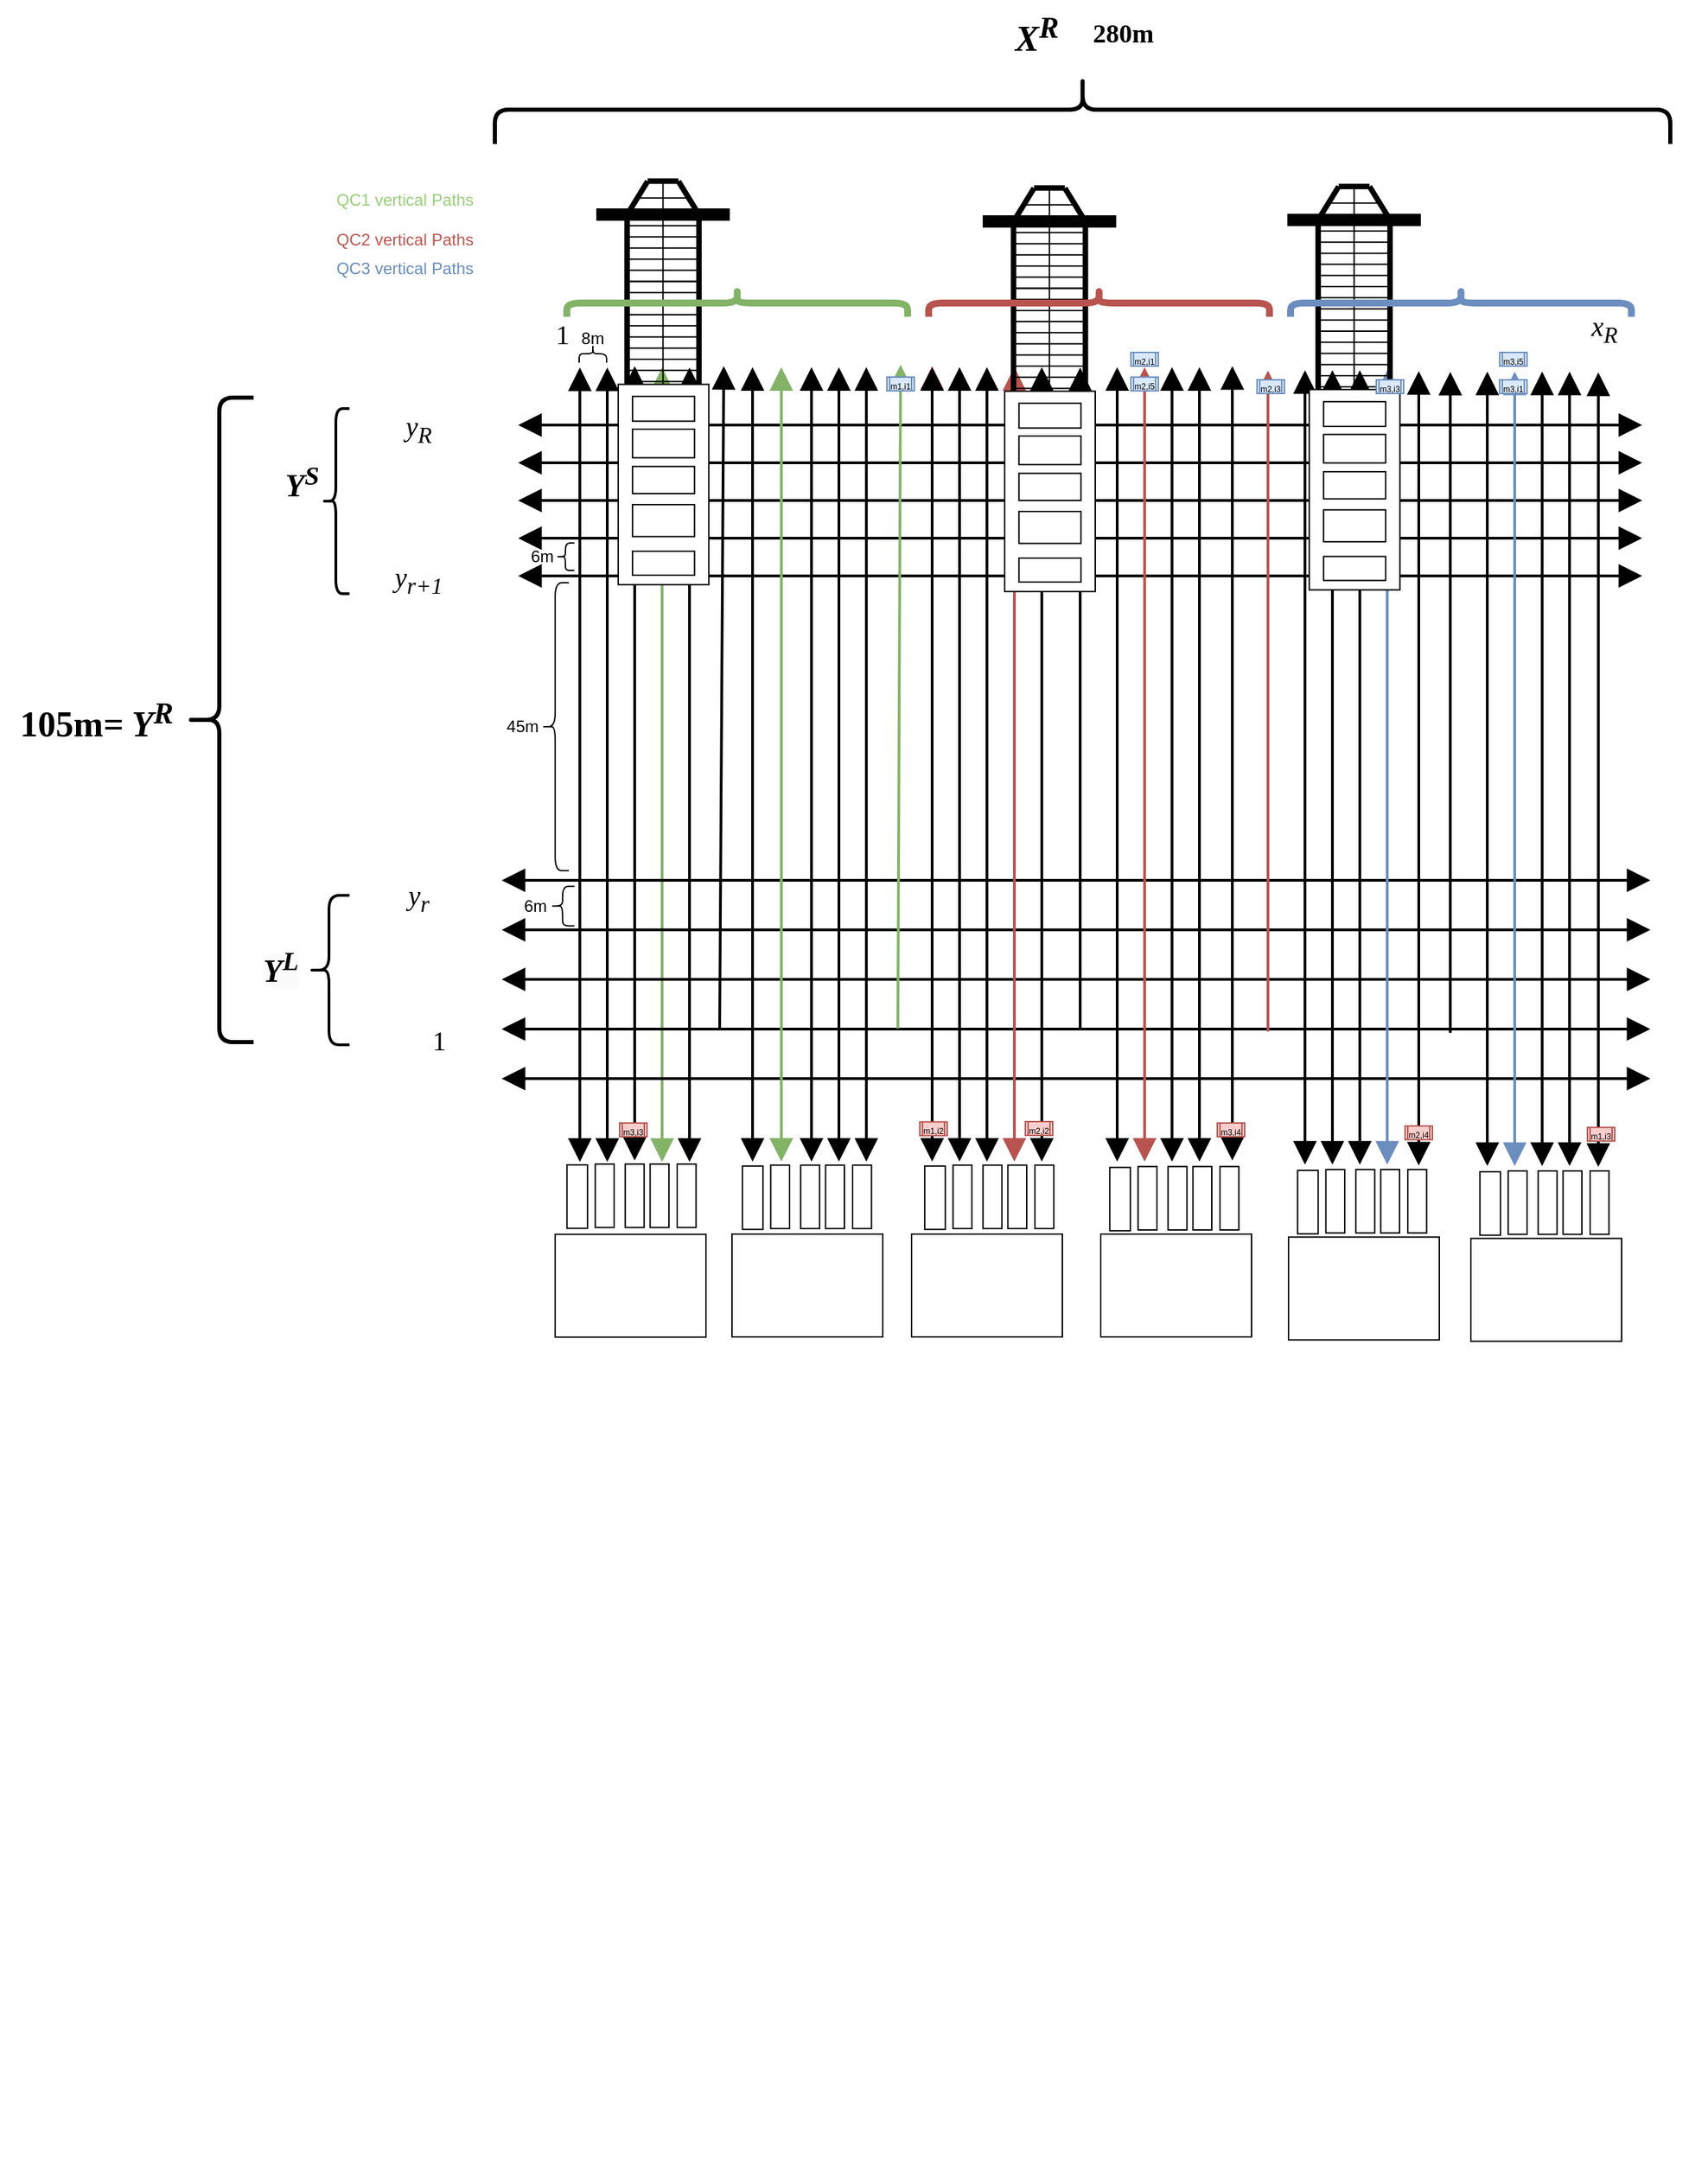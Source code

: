 <mxfile version="24.6.4" type="device">
  <diagram name="Page-1" id="jV77SFPxc7joPnHyWRUS">
    <mxGraphModel dx="2323" dy="891" grid="1" gridSize="10" guides="1" tooltips="1" connect="1" arrows="1" fold="1" page="1" pageScale="1" pageWidth="850" pageHeight="1100" math="0" shadow="0">
      <root>
        <mxCell id="0" />
        <mxCell id="1" parent="0" />
        <mxCell id="YRqoyZLrJu3xnGDMMG7B-32" value="" style="endArrow=block;startArrow=block;html=1;rounded=0;endSize=12;strokeWidth=2;startSize=12;startFill=1;endFill=1;sourcePerimeterSpacing=17;" parent="1" edge="1">
          <mxGeometry width="50" height="50" relative="1" as="geometry">
            <mxPoint x="621" y="1121" as="sourcePoint" />
            <mxPoint x="621" y="541.625" as="targetPoint" />
          </mxGeometry>
        </mxCell>
        <mxCell id="YRqoyZLrJu3xnGDMMG7B-31" value="" style="endArrow=block;startArrow=block;html=1;rounded=0;endSize=12;strokeWidth=2;startSize=12;startFill=1;endFill=1;sourcePerimeterSpacing=17;" parent="1" edge="1">
          <mxGeometry width="50" height="50" relative="1" as="geometry">
            <mxPoint x="490" y="1120" as="sourcePoint" />
            <mxPoint x="490" y="540.625" as="targetPoint" />
          </mxGeometry>
        </mxCell>
        <mxCell id="_Nc8eTW4AAFqFcOwRR8p-46" value="" style="group" parent="1" vertex="1" connectable="0">
          <mxGeometry x="-167" y="580" width="820" height="110" as="geometry" />
        </mxCell>
        <mxCell id="_Nc8eTW4AAFqFcOwRR8p-1" value="" style="endArrow=block;startArrow=block;html=1;rounded=0;endSize=12;strokeWidth=2;targetPerimeterSpacing=17;startSize=12;startFill=1;endFill=1;" parent="_Nc8eTW4AAFqFcOwRR8p-46" edge="1">
          <mxGeometry width="50" height="50" relative="1" as="geometry">
            <mxPoint as="sourcePoint" />
            <mxPoint x="820.0" as="targetPoint" />
          </mxGeometry>
        </mxCell>
        <mxCell id="_Nc8eTW4AAFqFcOwRR8p-2" value="" style="endArrow=block;startArrow=block;html=1;rounded=0;endSize=12;strokeWidth=2;targetPerimeterSpacing=17;startSize=12;startFill=1;endFill=1;" parent="_Nc8eTW4AAFqFcOwRR8p-46" edge="1">
          <mxGeometry width="50" height="50" relative="1" as="geometry">
            <mxPoint y="27.5" as="sourcePoint" />
            <mxPoint x="820.0" y="27.5" as="targetPoint" />
          </mxGeometry>
        </mxCell>
        <mxCell id="_Nc8eTW4AAFqFcOwRR8p-3" value="" style="endArrow=block;startArrow=block;html=1;rounded=0;endSize=12;strokeWidth=2;targetPerimeterSpacing=17;startSize=12;startFill=1;endFill=1;" parent="_Nc8eTW4AAFqFcOwRR8p-46" edge="1">
          <mxGeometry width="50" height="50" relative="1" as="geometry">
            <mxPoint y="55" as="sourcePoint" />
            <mxPoint x="820.0" y="55" as="targetPoint" />
          </mxGeometry>
        </mxCell>
        <mxCell id="_Nc8eTW4AAFqFcOwRR8p-4" value="" style="endArrow=block;startArrow=block;html=1;rounded=0;endSize=12;strokeWidth=2;targetPerimeterSpacing=17;startSize=12;startFill=1;endFill=1;" parent="_Nc8eTW4AAFqFcOwRR8p-46" edge="1">
          <mxGeometry width="50" height="50" relative="1" as="geometry">
            <mxPoint y="82.5" as="sourcePoint" />
            <mxPoint x="820.0" y="82.5" as="targetPoint" />
          </mxGeometry>
        </mxCell>
        <mxCell id="_Nc8eTW4AAFqFcOwRR8p-7" value="" style="endArrow=block;startArrow=block;html=1;rounded=0;endSize=12;strokeWidth=2;targetPerimeterSpacing=17;startSize=12;startFill=1;endFill=1;" parent="_Nc8eTW4AAFqFcOwRR8p-46" edge="1">
          <mxGeometry width="50" height="50" relative="1" as="geometry">
            <mxPoint y="110" as="sourcePoint" />
            <mxPoint x="820.0" y="110" as="targetPoint" />
          </mxGeometry>
        </mxCell>
        <mxCell id="_Nc8eTW4AAFqFcOwRR8p-14" value="" style="group;rotation=90;" parent="1" vertex="1" connectable="0">
          <mxGeometry x="-630.0" y="812.997" width="1030" height="480" as="geometry" />
        </mxCell>
        <mxCell id="_Nc8eTW4AAFqFcOwRR8p-367" value="" style="group" parent="_Nc8eTW4AAFqFcOwRR8p-14" vertex="1" connectable="0">
          <mxGeometry x="490" y="-274.998" width="272.01" height="707.188" as="geometry" />
        </mxCell>
        <mxCell id="_Nc8eTW4AAFqFcOwRR8p-9" value="" style="endArrow=block;startArrow=block;html=1;rounded=0;endSize=12;strokeWidth=2;startSize=12;startFill=1;endFill=1;sourcePerimeterSpacing=17;fillColor=#d5e8d4;strokeColor=#000000;" parent="_Nc8eTW4AAFqFcOwRR8p-367" edge="1">
          <mxGeometry width="50" height="50" relative="1" as="geometry">
            <mxPoint x="98.01" y="579.375" as="sourcePoint" />
            <mxPoint x="98.01" as="targetPoint" />
          </mxGeometry>
        </mxCell>
        <mxCell id="_Nc8eTW4AAFqFcOwRR8p-10" value="" style="endArrow=block;startArrow=block;html=1;rounded=0;endSize=12;strokeWidth=2;startSize=12;startFill=1;endFill=1;sourcePerimeterSpacing=17;fillColor=#d5e8d4;strokeColor=#82b366;" parent="_Nc8eTW4AAFqFcOwRR8p-367" edge="1">
          <mxGeometry width="50" height="50" relative="1" as="geometry">
            <mxPoint x="78.01" y="579.375" as="sourcePoint" />
            <mxPoint x="78.01" as="targetPoint" />
          </mxGeometry>
        </mxCell>
        <mxCell id="_Nc8eTW4AAFqFcOwRR8p-11" value="" style="endArrow=block;startArrow=block;html=1;rounded=0;endSize=12;strokeWidth=2;startSize=12;startFill=1;endFill=1;sourcePerimeterSpacing=17;fillColor=#d5e8d4;strokeColor=#000000;" parent="_Nc8eTW4AAFqFcOwRR8p-367" edge="1">
          <mxGeometry width="50" height="50" relative="1" as="geometry">
            <mxPoint x="58.01" y="578.375" as="sourcePoint" />
            <mxPoint x="58.01" y="-1" as="targetPoint" />
          </mxGeometry>
        </mxCell>
        <mxCell id="_Nc8eTW4AAFqFcOwRR8p-12" value="" style="endArrow=block;startArrow=block;html=1;rounded=0;endSize=12;strokeWidth=2;startSize=12;startFill=1;endFill=1;sourcePerimeterSpacing=17;" parent="_Nc8eTW4AAFqFcOwRR8p-367" edge="1">
          <mxGeometry width="50" height="50" relative="1" as="geometry">
            <mxPoint x="38.01" y="579.375" as="sourcePoint" />
            <mxPoint x="38.01" as="targetPoint" />
          </mxGeometry>
        </mxCell>
        <mxCell id="_Nc8eTW4AAFqFcOwRR8p-13" value="" style="endArrow=block;startArrow=block;html=1;rounded=0;endSize=12;strokeWidth=2;startSize=12;startFill=1;endFill=1;sourcePerimeterSpacing=17;" parent="_Nc8eTW4AAFqFcOwRR8p-367" edge="1">
          <mxGeometry width="50" height="50" relative="1" as="geometry">
            <mxPoint x="18.01" y="579.375" as="sourcePoint" />
            <mxPoint x="18.01" as="targetPoint" />
          </mxGeometry>
        </mxCell>
        <mxCell id="_Nc8eTW4AAFqFcOwRR8p-323" value="" style="rounded=0;whiteSpace=wrap;html=1;rotation=90;" parent="_Nc8eTW4AAFqFcOwRR8p-367" vertex="1">
          <mxGeometry x="-6.99" y="597.188" width="46.25" height="15" as="geometry" />
        </mxCell>
        <mxCell id="_Nc8eTW4AAFqFcOwRR8p-324" value="" style="rounded=0;whiteSpace=wrap;html=1;rotation=90;" parent="_Nc8eTW4AAFqFcOwRR8p-367" vertex="1">
          <mxGeometry x="13.01" y="597.188" width="46.25" height="13.75" as="geometry" />
        </mxCell>
        <mxCell id="_Nc8eTW4AAFqFcOwRR8p-325" value="" style="rounded=0;whiteSpace=wrap;html=1;rotation=90;" parent="_Nc8eTW4AAFqFcOwRR8p-367" vertex="1">
          <mxGeometry x="34.88" y="597.188" width="46.25" height="13.75" as="geometry" />
        </mxCell>
        <mxCell id="_Nc8eTW4AAFqFcOwRR8p-328" value="" style="rounded=0;whiteSpace=wrap;html=1;rotation=90;" parent="_Nc8eTW4AAFqFcOwRR8p-367" vertex="1">
          <mxGeometry x="53.01" y="597.188" width="46.25" height="13.75" as="geometry" />
        </mxCell>
        <mxCell id="_Nc8eTW4AAFqFcOwRR8p-329" value="" style="rounded=0;whiteSpace=wrap;html=1;rotation=90;" parent="_Nc8eTW4AAFqFcOwRR8p-367" vertex="1">
          <mxGeometry x="72.76" y="597.188" width="46.25" height="13.75" as="geometry" />
        </mxCell>
        <mxCell id="_Nc8eTW4AAFqFcOwRR8p-361" value="" style="rounded=0;whiteSpace=wrap;html=1;" parent="_Nc8eTW4AAFqFcOwRR8p-367" vertex="1">
          <mxGeometry y="632.188" width="110" height="75" as="geometry" />
        </mxCell>
        <UserObject label="&lt;font style=&quot;font-size: 6px;&quot;&gt;m3,i3&lt;/font&gt;" tooltip="m3,i1" id="AiwuUsq-4AUICBw67kCG-2">
          <mxCell style="shape=process;whiteSpace=wrap;html=1;backgroundOutline=1;fillColor=#f8cecc;strokeColor=#b85450;" parent="_Nc8eTW4AAFqFcOwRR8p-367" vertex="1">
            <mxGeometry x="47.0" y="551.0" width="20" height="10" as="geometry" />
          </mxCell>
        </UserObject>
        <mxCell id="_Nc8eTW4AAFqFcOwRR8p-373" value="&lt;font face=&quot;Times New Roman&quot; style=&quot;font-size: 20px;&quot;&gt;&lt;i&gt;y&lt;sub&gt;R&lt;/sub&gt;&lt;/i&gt;&lt;/font&gt;" style="text;html=1;align=center;verticalAlign=middle;resizable=0;points=[];autosize=1;strokeColor=none;fillColor=none;" parent="_Nc8eTW4AAFqFcOwRR8p-14" vertex="1">
          <mxGeometry x="370.0" y="-250.437" width="40" height="40" as="geometry" />
        </mxCell>
        <mxCell id="_Nc8eTW4AAFqFcOwRR8p-374" value="&lt;font face=&quot;Times New Roman&quot; style=&quot;font-size: 20px;&quot;&gt;&lt;i&gt;y&lt;sub&gt;r+1&lt;/sub&gt;&lt;/i&gt;&lt;/font&gt;" style="text;html=1;align=center;verticalAlign=middle;resizable=0;points=[];autosize=1;strokeColor=none;fillColor=none;" parent="_Nc8eTW4AAFqFcOwRR8p-14" vertex="1">
          <mxGeometry x="360.0" y="-139.997" width="60" height="40" as="geometry" />
        </mxCell>
        <mxCell id="_Nc8eTW4AAFqFcOwRR8p-375" value="&lt;font face=&quot;Times New Roman&quot; style=&quot;font-size: 20px;&quot;&gt;&lt;i&gt;y&lt;sub&gt;r&lt;/sub&gt;&lt;/i&gt;&lt;/font&gt;" style="text;html=1;align=center;verticalAlign=middle;resizable=0;points=[];autosize=1;strokeColor=none;fillColor=none;" parent="_Nc8eTW4AAFqFcOwRR8p-14" vertex="1">
          <mxGeometry x="370.0" y="92.003" width="40" height="40" as="geometry" />
        </mxCell>
        <mxCell id="_Nc8eTW4AAFqFcOwRR8p-376" value="&lt;font face=&quot;Times New Roman&quot; style=&quot;font-size: 20px;&quot;&gt;1&lt;/font&gt;" style="text;html=1;align=center;verticalAlign=middle;resizable=0;points=[];autosize=1;strokeColor=none;fillColor=none;" parent="_Nc8eTW4AAFqFcOwRR8p-14" vertex="1">
          <mxGeometry x="390.0" y="195.003" width="30" height="40" as="geometry" />
        </mxCell>
        <mxCell id="FiogaW06bN8v249RT5EK-1" value="" style="shape=curlyBracket;whiteSpace=wrap;html=1;rounded=1;labelPosition=left;verticalLabelPosition=middle;align=right;verticalAlign=middle;strokeWidth=2;" parent="_Nc8eTW4AAFqFcOwRR8p-14" vertex="1">
          <mxGeometry x="320" y="-245" width="20" height="135" as="geometry" />
        </mxCell>
        <mxCell id="FiogaW06bN8v249RT5EK-3" value="&lt;font size=&quot;1&quot; style=&quot;&quot; face=&quot;Times New Roman&quot;&gt;&lt;b style=&quot;font-size: 23px;&quot;&gt;&lt;i&gt;Y&lt;sup&gt;S&lt;/sup&gt;&lt;/i&gt;&lt;/b&gt;&lt;/font&gt;" style="text;html=1;align=center;verticalAlign=middle;resizable=0;points=[];autosize=1;strokeColor=none;fillColor=none;" parent="_Nc8eTW4AAFqFcOwRR8p-14" vertex="1">
          <mxGeometry x="280.0" y="-217.497" width="50" height="50" as="geometry" />
        </mxCell>
        <mxCell id="FiogaW06bN8v249RT5EK-4" value="" style="shape=curlyBracket;whiteSpace=wrap;html=1;rounded=1;labelPosition=left;verticalLabelPosition=middle;align=right;verticalAlign=middle;strokeWidth=2;" parent="_Nc8eTW4AAFqFcOwRR8p-14" vertex="1">
          <mxGeometry x="310" y="110" width="30" height="109" as="geometry" />
        </mxCell>
        <mxCell id="FiogaW06bN8v249RT5EK-5" value="&lt;b style=&quot;forced-color-adjust: none; color: rgb(0, 0, 0); font-family: &amp;quot;Times New Roman&amp;quot;; font-style: normal; font-variant-ligatures: normal; font-variant-caps: normal; letter-spacing: normal; orphans: 2; text-align: center; text-indent: 0px; text-transform: none; widows: 2; word-spacing: 0px; -webkit-text-stroke-width: 0px; white-space: nowrap; background-color: rgb(251, 251, 251); text-decoration-thickness: initial; text-decoration-style: initial; text-decoration-color: initial; font-size: 23px;&quot;&gt;&lt;i style=&quot;forced-color-adjust: none;&quot;&gt;Y&lt;sup style=&quot;forced-color-adjust: none;&quot;&gt;L&lt;/sup&gt;&lt;/i&gt;&lt;/b&gt;" style="text;whiteSpace=wrap;html=1;" parent="_Nc8eTW4AAFqFcOwRR8p-14" vertex="1">
          <mxGeometry x="275.0" y="139.003" width="60" height="60" as="geometry" />
        </mxCell>
        <mxCell id="AiwuUsq-4AUICBw67kCG-101" value="45m" style="shape=curlyBracket;whiteSpace=wrap;html=1;rounded=1;labelPosition=left;verticalLabelPosition=middle;align=right;verticalAlign=middle;" parent="_Nc8eTW4AAFqFcOwRR8p-14" vertex="1">
          <mxGeometry x="480.0" y="-117.997" width="20" height="210" as="geometry" />
        </mxCell>
        <mxCell id="_Nc8eTW4AAFqFcOwRR8p-47" value="" style="group" parent="1" vertex="1" connectable="0">
          <mxGeometry x="-179" y="912" width="838" height="144.59" as="geometry" />
        </mxCell>
        <mxCell id="_Nc8eTW4AAFqFcOwRR8p-48" value="" style="endArrow=block;startArrow=block;html=1;rounded=0;endSize=12;strokeWidth=2;targetPerimeterSpacing=17;startSize=12;startFill=1;endFill=1;" parent="_Nc8eTW4AAFqFcOwRR8p-47" edge="1">
          <mxGeometry width="50" height="50" relative="1" as="geometry">
            <mxPoint as="sourcePoint" />
            <mxPoint x="838.0" as="targetPoint" />
          </mxGeometry>
        </mxCell>
        <mxCell id="_Nc8eTW4AAFqFcOwRR8p-49" value="" style="endArrow=block;startArrow=block;html=1;rounded=0;endSize=12;strokeWidth=2;targetPerimeterSpacing=17;startSize=12;startFill=1;endFill=1;" parent="_Nc8eTW4AAFqFcOwRR8p-47" edge="1">
          <mxGeometry width="50" height="50" relative="1" as="geometry">
            <mxPoint y="36.148" as="sourcePoint" />
            <mxPoint x="838.0" y="36.148" as="targetPoint" />
          </mxGeometry>
        </mxCell>
        <mxCell id="_Nc8eTW4AAFqFcOwRR8p-50" value="" style="endArrow=block;startArrow=block;html=1;rounded=0;endSize=12;strokeWidth=2;targetPerimeterSpacing=17;startSize=12;startFill=1;endFill=1;" parent="_Nc8eTW4AAFqFcOwRR8p-47" edge="1">
          <mxGeometry width="50" height="50" relative="1" as="geometry">
            <mxPoint y="72.295" as="sourcePoint" />
            <mxPoint x="838.0" y="72.295" as="targetPoint" />
          </mxGeometry>
        </mxCell>
        <mxCell id="_Nc8eTW4AAFqFcOwRR8p-51" value="" style="endArrow=block;startArrow=block;html=1;rounded=0;endSize=12;strokeWidth=2;targetPerimeterSpacing=17;startSize=12;startFill=1;endFill=1;" parent="_Nc8eTW4AAFqFcOwRR8p-47" edge="1">
          <mxGeometry width="50" height="50" relative="1" as="geometry">
            <mxPoint y="108.442" as="sourcePoint" />
            <mxPoint x="838.0" y="108.442" as="targetPoint" />
          </mxGeometry>
        </mxCell>
        <mxCell id="_Nc8eTW4AAFqFcOwRR8p-52" value="" style="endArrow=block;startArrow=block;html=1;rounded=0;endSize=12;strokeWidth=2;targetPerimeterSpacing=17;startSize=12;startFill=1;endFill=1;" parent="_Nc8eTW4AAFqFcOwRR8p-47" edge="1">
          <mxGeometry width="50" height="50" relative="1" as="geometry">
            <mxPoint y="144.59" as="sourcePoint" />
            <mxPoint x="838.0" y="144.59" as="targetPoint" />
          </mxGeometry>
        </mxCell>
        <mxCell id="AiwuUsq-4AUICBw67kCG-87" value="6m" style="shape=curlyBracket;whiteSpace=wrap;html=1;rounded=1;labelPosition=left;verticalLabelPosition=middle;align=right;verticalAlign=middle;" parent="_Nc8eTW4AAFqFcOwRR8p-47" vertex="1">
          <mxGeometry x="35.742" y="4.338" width="17.347" height="28.918" as="geometry" />
        </mxCell>
        <mxCell id="_Nc8eTW4AAFqFcOwRR8p-55" value="" style="endArrow=block;startArrow=none;html=1;rounded=0;endSize=12;strokeWidth=2;startSize=12;startFill=0;endFill=1;sourcePerimeterSpacing=17;fillColor=#d5e8d4;strokeColor=#82b366;" parent="1" edge="1">
          <mxGeometry width="50" height="50" relative="1" as="geometry">
            <mxPoint x="110" y="1020" as="sourcePoint" />
            <mxPoint x="112" y="536" as="targetPoint" />
          </mxGeometry>
        </mxCell>
        <mxCell id="_Nc8eTW4AAFqFcOwRR8p-56" value="" style="endArrow=block;startArrow=none;html=1;rounded=0;endSize=12;strokeWidth=2;startSize=12;startFill=0;endFill=1;sourcePerimeterSpacing=17;fillColor=#f8cecc;strokeColor=#b85450;" parent="1" edge="1">
          <mxGeometry width="50" height="50" relative="1" as="geometry">
            <mxPoint x="135" y="690" as="sourcePoint" />
            <mxPoint x="135.0" y="537" as="targetPoint" />
          </mxGeometry>
        </mxCell>
        <mxCell id="_Nc8eTW4AAFqFcOwRR8p-16" value="" style="endArrow=block;startArrow=block;html=1;rounded=0;endSize=12;strokeWidth=2;startSize=12;startFill=1;endFill=1;sourcePerimeterSpacing=17;fillColor=#f8cecc;strokeColor=#000000;" parent="1" edge="1">
          <mxGeometry width="50" height="50" relative="1" as="geometry">
            <mxPoint x="87.0" y="1117.185" as="sourcePoint" />
            <mxPoint x="87.0" y="537.81" as="targetPoint" />
          </mxGeometry>
        </mxCell>
        <mxCell id="_Nc8eTW4AAFqFcOwRR8p-17" value="" style="endArrow=block;startArrow=block;html=1;rounded=0;endSize=12;strokeWidth=2;startSize=12;startFill=1;endFill=1;sourcePerimeterSpacing=17;fillColor=#f8cecc;strokeColor=#000000;" parent="1" edge="1">
          <mxGeometry width="50" height="50" relative="1" as="geometry">
            <mxPoint x="67.0" y="1117.185" as="sourcePoint" />
            <mxPoint x="67.0" y="537.81" as="targetPoint" />
          </mxGeometry>
        </mxCell>
        <mxCell id="_Nc8eTW4AAFqFcOwRR8p-18" value="" style="endArrow=block;startArrow=block;html=1;rounded=0;endSize=12;strokeWidth=2;startSize=12;startFill=1;endFill=1;sourcePerimeterSpacing=17;" parent="1" edge="1">
          <mxGeometry width="50" height="50" relative="1" as="geometry">
            <mxPoint x="47.0" y="1117.185" as="sourcePoint" />
            <mxPoint x="47.0" y="537.81" as="targetPoint" />
          </mxGeometry>
        </mxCell>
        <mxCell id="_Nc8eTW4AAFqFcOwRR8p-19" value="" style="endArrow=block;startArrow=block;html=1;rounded=0;endSize=12;strokeWidth=2;startSize=12;startFill=1;endFill=1;sourcePerimeterSpacing=17;fillColor=#d5e8d4;strokeColor=#82b366;" parent="1" edge="1">
          <mxGeometry width="50" height="50" relative="1" as="geometry">
            <mxPoint x="25.0" y="1117.185" as="sourcePoint" />
            <mxPoint x="25.0" y="537.81" as="targetPoint" />
          </mxGeometry>
        </mxCell>
        <mxCell id="_Nc8eTW4AAFqFcOwRR8p-20" value="" style="endArrow=block;startArrow=block;html=1;rounded=0;endSize=12;strokeWidth=2;startSize=12;startFill=1;endFill=1;sourcePerimeterSpacing=17;fillColor=#d5e8d4;strokeColor=#000000;" parent="1" edge="1">
          <mxGeometry width="50" height="50" relative="1" as="geometry">
            <mxPoint x="4.0" y="1117.185" as="sourcePoint" />
            <mxPoint x="4.0" y="537.81" as="targetPoint" />
          </mxGeometry>
        </mxCell>
        <mxCell id="_Nc8eTW4AAFqFcOwRR8p-330" value="" style="rounded=0;whiteSpace=wrap;html=1;rotation=90;" parent="1" vertex="1">
          <mxGeometry x="-19.0" y="1135.997" width="46.25" height="15" as="geometry" />
        </mxCell>
        <mxCell id="_Nc8eTW4AAFqFcOwRR8p-331" value="" style="rounded=0;whiteSpace=wrap;html=1;rotation=90;" parent="1" vertex="1">
          <mxGeometry x="1.0" y="1135.997" width="46.25" height="13.75" as="geometry" />
        </mxCell>
        <mxCell id="_Nc8eTW4AAFqFcOwRR8p-332" value="" style="rounded=0;whiteSpace=wrap;html=1;rotation=90;" parent="1" vertex="1">
          <mxGeometry x="22.87" y="1135.997" width="46.25" height="13.75" as="geometry" />
        </mxCell>
        <mxCell id="_Nc8eTW4AAFqFcOwRR8p-333" value="" style="rounded=0;whiteSpace=wrap;html=1;rotation=90;" parent="1" vertex="1">
          <mxGeometry x="41.0" y="1135.997" width="46.25" height="13.75" as="geometry" />
        </mxCell>
        <mxCell id="_Nc8eTW4AAFqFcOwRR8p-334" value="" style="rounded=0;whiteSpace=wrap;html=1;rotation=90;" parent="1" vertex="1">
          <mxGeometry x="60.75" y="1135.997" width="46.25" height="13.75" as="geometry" />
        </mxCell>
        <mxCell id="_Nc8eTW4AAFqFcOwRR8p-335" value="" style="rounded=0;whiteSpace=wrap;html=1;rotation=90;" parent="1" vertex="1">
          <mxGeometry x="114.0" y="1135.997" width="46.25" height="15" as="geometry" />
        </mxCell>
        <mxCell id="_Nc8eTW4AAFqFcOwRR8p-336" value="" style="rounded=0;whiteSpace=wrap;html=1;rotation=90;" parent="1" vertex="1">
          <mxGeometry x="134.0" y="1135.997" width="46.25" height="13.75" as="geometry" />
        </mxCell>
        <mxCell id="_Nc8eTW4AAFqFcOwRR8p-337" value="" style="rounded=0;whiteSpace=wrap;html=1;rotation=90;" parent="1" vertex="1">
          <mxGeometry x="155.87" y="1135.997" width="46.25" height="13.75" as="geometry" />
        </mxCell>
        <mxCell id="_Nc8eTW4AAFqFcOwRR8p-338" value="" style="rounded=0;whiteSpace=wrap;html=1;rotation=90;" parent="1" vertex="1">
          <mxGeometry x="174.0" y="1135.997" width="46.25" height="13.75" as="geometry" />
        </mxCell>
        <mxCell id="_Nc8eTW4AAFqFcOwRR8p-339" value="" style="rounded=0;whiteSpace=wrap;html=1;rotation=90;" parent="1" vertex="1">
          <mxGeometry x="193.75" y="1135.997" width="46.25" height="13.75" as="geometry" />
        </mxCell>
        <mxCell id="_Nc8eTW4AAFqFcOwRR8p-369" value="&lt;font face=&quot;Times New Roman&quot; style=&quot;font-size: 20px;&quot;&gt;1&lt;/font&gt;" style="text;html=1;align=center;verticalAlign=middle;resizable=0;points=[];autosize=1;strokeColor=none;fillColor=none;" parent="1" vertex="1">
          <mxGeometry x="-150" y="493" width="30" height="40" as="geometry" />
        </mxCell>
        <mxCell id="FiogaW06bN8v249RT5EK-6" value="" style="shape=curlyBracket;whiteSpace=wrap;html=1;rounded=1;labelPosition=left;verticalLabelPosition=middle;align=right;verticalAlign=middle;strokeWidth=3;" parent="1" vertex="1">
          <mxGeometry x="-410" y="560" width="50" height="470" as="geometry" />
        </mxCell>
        <mxCell id="FiogaW06bN8v249RT5EK-7" value="&lt;font face=&quot;Times New Roman&quot; style=&quot;font-size: 26px;&quot;&gt;&lt;b style=&quot;&quot;&gt;105m&lt;i&gt;= Y&lt;/i&gt;&lt;sup style=&quot;font-style: italic;&quot;&gt;R&lt;/sup&gt;&lt;/b&gt;&lt;/font&gt;" style="text;html=1;align=center;verticalAlign=middle;resizable=0;points=[];autosize=1;strokeColor=none;fillColor=none;" parent="1" vertex="1">
          <mxGeometry x="-545" y="770" width="140" height="50" as="geometry" />
        </mxCell>
        <mxCell id="FiogaW06bN8v249RT5EK-9" value="" style="shape=curlyBracket;whiteSpace=wrap;html=1;rounded=1;labelPosition=left;verticalLabelPosition=middle;align=right;verticalAlign=middle;rotation=90;strokeWidth=3;" parent="1" vertex="1">
          <mxGeometry x="219.75" y="-78.75" width="50" height="857.5" as="geometry" />
        </mxCell>
        <mxCell id="FiogaW06bN8v249RT5EK-10" value="&lt;font face=&quot;Times New Roman&quot; style=&quot;font-size: 26px;&quot;&gt;&lt;b&gt;&lt;i&gt;X&lt;sup&gt;R&lt;/sup&gt;&lt;/i&gt;&lt;/b&gt;&lt;/font&gt;" style="text;html=1;align=center;verticalAlign=middle;resizable=0;points=[];autosize=1;strokeColor=none;fillColor=none;" parent="1" vertex="1">
          <mxGeometry x="181" y="270" width="60" height="50" as="geometry" />
        </mxCell>
        <mxCell id="_Nc8eTW4AAFqFcOwRR8p-119" value="" style="group;aspect=fixed;" parent="1" vertex="1" connectable="0">
          <mxGeometry x="-110.0" y="402.18" width="122.1" height="295.82" as="geometry" />
        </mxCell>
        <mxCell id="_Nc8eTW4AAFqFcOwRR8p-120" value="" style="endArrow=none;html=1;rounded=0;strokeWidth=4;" parent="_Nc8eTW4AAFqFcOwRR8p-119" edge="1">
          <mxGeometry width="50" height="50" relative="1" as="geometry">
            <mxPoint x="22.47" y="154.18" as="sourcePoint" />
            <mxPoint x="22.47" y="24.344" as="targetPoint" />
          </mxGeometry>
        </mxCell>
        <mxCell id="_Nc8eTW4AAFqFcOwRR8p-121" value="" style="endArrow=none;html=1;rounded=0;strokeWidth=4;" parent="_Nc8eTW4AAFqFcOwRR8p-119" edge="1">
          <mxGeometry width="50" height="50" relative="1" as="geometry">
            <mxPoint x="74.9" y="154.18" as="sourcePoint" />
            <mxPoint x="74.9" y="24.344" as="targetPoint" />
          </mxGeometry>
        </mxCell>
        <mxCell id="_Nc8eTW4AAFqFcOwRR8p-122" value="" style="endArrow=none;html=1;rounded=0;" parent="_Nc8eTW4AAFqFcOwRR8p-119" edge="1">
          <mxGeometry width="50" height="50" relative="1" as="geometry">
            <mxPoint x="48.685" y="154.18" as="sourcePoint" />
            <mxPoint x="48.685" as="targetPoint" />
          </mxGeometry>
        </mxCell>
        <mxCell id="_Nc8eTW4AAFqFcOwRR8p-123" value="" style="endArrow=none;html=1;rounded=0;" parent="_Nc8eTW4AAFqFcOwRR8p-119" edge="1">
          <mxGeometry width="50" height="50" relative="1" as="geometry">
            <mxPoint x="22.47" y="32.459" as="sourcePoint" />
            <mxPoint x="74.9" y="32.459" as="targetPoint" />
          </mxGeometry>
        </mxCell>
        <mxCell id="_Nc8eTW4AAFqFcOwRR8p-124" value="" style="endArrow=none;html=1;rounded=0;" parent="_Nc8eTW4AAFqFcOwRR8p-119" edge="1">
          <mxGeometry width="50" height="50" relative="1" as="geometry">
            <mxPoint x="22.47" y="40.574" as="sourcePoint" />
            <mxPoint x="74.9" y="40.574" as="targetPoint" />
          </mxGeometry>
        </mxCell>
        <mxCell id="_Nc8eTW4AAFqFcOwRR8p-125" value="" style="endArrow=none;html=1;rounded=0;" parent="_Nc8eTW4AAFqFcOwRR8p-119" edge="1">
          <mxGeometry width="50" height="50" relative="1" as="geometry">
            <mxPoint x="22.47" y="48.688" as="sourcePoint" />
            <mxPoint x="74.9" y="48.688" as="targetPoint" />
          </mxGeometry>
        </mxCell>
        <mxCell id="_Nc8eTW4AAFqFcOwRR8p-126" value="" style="endArrow=none;html=1;rounded=0;" parent="_Nc8eTW4AAFqFcOwRR8p-119" edge="1">
          <mxGeometry width="50" height="50" relative="1" as="geometry">
            <mxPoint x="22.47" y="56.803" as="sourcePoint" />
            <mxPoint x="74.9" y="56.803" as="targetPoint" />
          </mxGeometry>
        </mxCell>
        <mxCell id="_Nc8eTW4AAFqFcOwRR8p-127" value="" style="endArrow=none;html=1;rounded=0;" parent="_Nc8eTW4AAFqFcOwRR8p-119" edge="1">
          <mxGeometry width="50" height="50" relative="1" as="geometry">
            <mxPoint x="22.47" y="64.918" as="sourcePoint" />
            <mxPoint x="74.9" y="64.918" as="targetPoint" />
          </mxGeometry>
        </mxCell>
        <mxCell id="_Nc8eTW4AAFqFcOwRR8p-128" value="" style="endArrow=none;html=1;rounded=0;" parent="_Nc8eTW4AAFqFcOwRR8p-119" edge="1">
          <mxGeometry width="50" height="50" relative="1" as="geometry">
            <mxPoint x="22.47" y="73.033" as="sourcePoint" />
            <mxPoint x="74.9" y="73.033" as="targetPoint" />
          </mxGeometry>
        </mxCell>
        <mxCell id="_Nc8eTW4AAFqFcOwRR8p-129" value="" style="endArrow=none;html=1;rounded=0;" parent="_Nc8eTW4AAFqFcOwRR8p-119" edge="1">
          <mxGeometry width="50" height="50" relative="1" as="geometry">
            <mxPoint x="22.47" y="73.033" as="sourcePoint" />
            <mxPoint x="74.9" y="73.033" as="targetPoint" />
          </mxGeometry>
        </mxCell>
        <mxCell id="_Nc8eTW4AAFqFcOwRR8p-130" value="" style="endArrow=none;html=1;rounded=0;" parent="_Nc8eTW4AAFqFcOwRR8p-119" edge="1">
          <mxGeometry width="50" height="50" relative="1" as="geometry">
            <mxPoint x="22.47" y="81.147" as="sourcePoint" />
            <mxPoint x="74.9" y="81.147" as="targetPoint" />
          </mxGeometry>
        </mxCell>
        <mxCell id="_Nc8eTW4AAFqFcOwRR8p-131" value="" style="endArrow=none;html=1;rounded=0;" parent="_Nc8eTW4AAFqFcOwRR8p-119" edge="1">
          <mxGeometry width="50" height="50" relative="1" as="geometry">
            <mxPoint x="22.47" y="89.262" as="sourcePoint" />
            <mxPoint x="74.9" y="89.262" as="targetPoint" />
          </mxGeometry>
        </mxCell>
        <mxCell id="_Nc8eTW4AAFqFcOwRR8p-132" value="" style="endArrow=none;html=1;rounded=0;" parent="_Nc8eTW4AAFqFcOwRR8p-119" edge="1">
          <mxGeometry width="50" height="50" relative="1" as="geometry">
            <mxPoint x="22.47" y="97.377" as="sourcePoint" />
            <mxPoint x="74.9" y="97.377" as="targetPoint" />
          </mxGeometry>
        </mxCell>
        <mxCell id="_Nc8eTW4AAFqFcOwRR8p-133" value="" style="endArrow=none;html=1;rounded=0;" parent="_Nc8eTW4AAFqFcOwRR8p-119" edge="1">
          <mxGeometry width="50" height="50" relative="1" as="geometry">
            <mxPoint x="22.47" y="105.491" as="sourcePoint" />
            <mxPoint x="74.9" y="105.491" as="targetPoint" />
          </mxGeometry>
        </mxCell>
        <mxCell id="_Nc8eTW4AAFqFcOwRR8p-134" value="" style="endArrow=none;html=1;rounded=0;" parent="_Nc8eTW4AAFqFcOwRR8p-119" edge="1">
          <mxGeometry width="50" height="50" relative="1" as="geometry">
            <mxPoint x="22.47" y="113.606" as="sourcePoint" />
            <mxPoint x="74.9" y="113.606" as="targetPoint" />
          </mxGeometry>
        </mxCell>
        <mxCell id="_Nc8eTW4AAFqFcOwRR8p-135" value="" style="endArrow=none;html=1;rounded=0;" parent="_Nc8eTW4AAFqFcOwRR8p-119" edge="1">
          <mxGeometry width="50" height="50" relative="1" as="geometry">
            <mxPoint x="22.47" y="121.721" as="sourcePoint" />
            <mxPoint x="74.9" y="121.721" as="targetPoint" />
          </mxGeometry>
        </mxCell>
        <mxCell id="_Nc8eTW4AAFqFcOwRR8p-136" value="" style="endArrow=none;html=1;rounded=0;" parent="_Nc8eTW4AAFqFcOwRR8p-119" edge="1">
          <mxGeometry width="50" height="50" relative="1" as="geometry">
            <mxPoint x="22.47" y="129.836" as="sourcePoint" />
            <mxPoint x="74.9" y="129.836" as="targetPoint" />
          </mxGeometry>
        </mxCell>
        <mxCell id="_Nc8eTW4AAFqFcOwRR8p-137" value="" style="endArrow=none;html=1;rounded=0;" parent="_Nc8eTW4AAFqFcOwRR8p-119" edge="1">
          <mxGeometry width="50" height="50" relative="1" as="geometry">
            <mxPoint x="22.47" y="137.95" as="sourcePoint" />
            <mxPoint x="74.9" y="137.95" as="targetPoint" />
          </mxGeometry>
        </mxCell>
        <mxCell id="_Nc8eTW4AAFqFcOwRR8p-138" value="" style="endArrow=none;html=1;rounded=0;" parent="_Nc8eTW4AAFqFcOwRR8p-119" edge="1">
          <mxGeometry width="50" height="50" relative="1" as="geometry">
            <mxPoint x="22.47" y="146.065" as="sourcePoint" />
            <mxPoint x="74.9" y="146.065" as="targetPoint" />
          </mxGeometry>
        </mxCell>
        <mxCell id="_Nc8eTW4AAFqFcOwRR8p-139" value="" style="endArrow=none;html=1;rounded=0;" parent="_Nc8eTW4AAFqFcOwRR8p-119" edge="1">
          <mxGeometry width="50" height="50" relative="1" as="geometry">
            <mxPoint x="22.47" y="154.18" as="sourcePoint" />
            <mxPoint x="74.9" y="154.18" as="targetPoint" />
          </mxGeometry>
        </mxCell>
        <mxCell id="_Nc8eTW4AAFqFcOwRR8p-140" value="" style="endArrow=none;html=1;rounded=0;strokeWidth=4;" parent="_Nc8eTW4AAFqFcOwRR8p-119" edge="1">
          <mxGeometry width="50" height="50" relative="1" as="geometry">
            <mxPoint x="37.45" as="sourcePoint" />
            <mxPoint x="59.92" as="targetPoint" />
          </mxGeometry>
        </mxCell>
        <mxCell id="_Nc8eTW4AAFqFcOwRR8p-141" value="" style="endArrow=none;html=1;rounded=0;strokeWidth=4;" parent="_Nc8eTW4AAFqFcOwRR8p-119" edge="1">
          <mxGeometry width="50" height="50" relative="1" as="geometry">
            <mxPoint x="74.9" y="24.344" as="sourcePoint" />
            <mxPoint x="59.92" as="targetPoint" />
          </mxGeometry>
        </mxCell>
        <mxCell id="_Nc8eTW4AAFqFcOwRR8p-142" value="" style="endArrow=none;html=1;rounded=0;strokeWidth=4;" parent="_Nc8eTW4AAFqFcOwRR8p-119" edge="1">
          <mxGeometry width="50" height="50" relative="1" as="geometry">
            <mxPoint x="22.47" y="24.344" as="sourcePoint" />
            <mxPoint x="37.45" as="targetPoint" />
          </mxGeometry>
        </mxCell>
        <mxCell id="_Nc8eTW4AAFqFcOwRR8p-143" value="" style="endArrow=none;html=1;rounded=0;strokeWidth=9;" parent="_Nc8eTW4AAFqFcOwRR8p-119" edge="1">
          <mxGeometry width="50" height="50" relative="1" as="geometry">
            <mxPoint y="24.344" as="sourcePoint" />
            <mxPoint x="97.37" y="24.344" as="targetPoint" />
          </mxGeometry>
        </mxCell>
        <mxCell id="_Nc8eTW4AAFqFcOwRR8p-144" value="" style="endArrow=none;html=1;rounded=0;" parent="_Nc8eTW4AAFqFcOwRR8p-119" edge="1">
          <mxGeometry width="50" height="50" relative="1" as="geometry">
            <mxPoint x="29.96" y="12.172" as="sourcePoint" />
            <mxPoint x="67.41" y="12.172" as="targetPoint" />
          </mxGeometry>
        </mxCell>
        <mxCell id="_Nc8eTW4AAFqFcOwRR8p-145" value="" style="group" parent="_Nc8eTW4AAFqFcOwRR8p-119" vertex="1" connectable="0">
          <mxGeometry x="22.47" y="140" width="99.63" height="155.82" as="geometry" />
        </mxCell>
        <mxCell id="_Nc8eTW4AAFqFcOwRR8p-146" value="" style="rounded=0;whiteSpace=wrap;html=1;rotation=90;" parent="_Nc8eTW4AAFqFcOwRR8p-145" vertex="1">
          <mxGeometry x="-46.46" y="48.11" width="146.09" height="66.1" as="geometry" />
        </mxCell>
        <mxCell id="_Nc8eTW4AAFqFcOwRR8p-147" value="" style="rounded=0;whiteSpace=wrap;html=1;" parent="_Nc8eTW4AAFqFcOwRR8p-145" vertex="1">
          <mxGeometry x="3.97" y="16.92" width="45.25" height="18.08" as="geometry" />
        </mxCell>
        <mxCell id="_Nc8eTW4AAFqFcOwRR8p-148" value="" style="rounded=0;whiteSpace=wrap;html=1;" parent="_Nc8eTW4AAFqFcOwRR8p-145" vertex="1">
          <mxGeometry x="3.96" y="40.819" width="45.251" height="20.823" as="geometry" />
        </mxCell>
        <mxCell id="_Nc8eTW4AAFqFcOwRR8p-149" value="" style="rounded=0;whiteSpace=wrap;html=1;" parent="_Nc8eTW4AAFqFcOwRR8p-145" vertex="1">
          <mxGeometry x="3.96" y="68.03" width="45.25" height="19.77" as="geometry" />
        </mxCell>
        <mxCell id="_Nc8eTW4AAFqFcOwRR8p-150" value="" style="rounded=0;whiteSpace=wrap;html=1;" parent="_Nc8eTW4AAFqFcOwRR8p-145" vertex="1">
          <mxGeometry x="3.96" y="95.82" width="45.25" height="23.31" as="geometry" />
        </mxCell>
        <mxCell id="_Nc8eTW4AAFqFcOwRR8p-151" value="" style="rounded=0;whiteSpace=wrap;html=1;" parent="_Nc8eTW4AAFqFcOwRR8p-145" vertex="1">
          <mxGeometry x="3.966" y="129.82" width="45.248" height="17.493" as="geometry" />
        </mxCell>
        <mxCell id="HH2GkFfhaR6v-Zu-v0qC-105" value="&lt;font color=&quot;#97d077&quot;&gt;QC1 vertical Paths&lt;/font&gt;&lt;div&gt;&lt;br&gt;&lt;/div&gt;" style="text;html=1;align=center;verticalAlign=middle;resizable=0;points=[];autosize=1;" parent="1" vertex="1">
          <mxGeometry x="-310" y="403" width="120" height="40" as="geometry" />
        </mxCell>
        <mxCell id="HH2GkFfhaR6v-Zu-v0qC-106" value="&lt;font&gt;QC2 vertical Paths&lt;/font&gt;&lt;div&gt;&lt;br&gt;&lt;/div&gt;" style="text;html=1;align=center;verticalAlign=middle;resizable=0;points=[];autosize=1;fontColor=#bf5651;" parent="1" vertex="1">
          <mxGeometry x="-310" y="432" width="120" height="40" as="geometry" />
        </mxCell>
        <mxCell id="HH2GkFfhaR6v-Zu-v0qC-107" value="&lt;font&gt;QC3&lt;/font&gt;&lt;span style=&quot;background-color: initial;&quot;&gt;&amp;nbsp;vertical Paths&lt;/span&gt;&lt;div&gt;&lt;div&gt;&lt;br&gt;&lt;/div&gt;&lt;/div&gt;" style="text;html=1;align=center;verticalAlign=middle;resizable=0;points=[];autosize=1;fontColor=#678ebd;" parent="1" vertex="1">
          <mxGeometry x="-310" y="453" width="120" height="40" as="geometry" />
        </mxCell>
        <UserObject label="&lt;font style=&quot;font-size: 6px;&quot;&gt;m1,i1&lt;/font&gt;" tooltip="m1,i1&#xa;" id="AiwuUsq-4AUICBw67kCG-84">
          <mxCell style="shape=process;whiteSpace=wrap;html=1;backgroundOutline=1;fillColor=#dae8fc;strokeColor=#6c8ebf;" parent="1" vertex="1">
            <mxGeometry x="102" y="545" width="20" height="10" as="geometry" />
          </mxCell>
        </UserObject>
        <mxCell id="AiwuUsq-4AUICBw67kCG-100" value="6m" style="shape=curlyBracket;whiteSpace=wrap;html=1;rounded=1;labelPosition=left;verticalLabelPosition=middle;align=right;verticalAlign=middle;" parent="1" vertex="1">
          <mxGeometry x="-139" y="666" width="13" height="20" as="geometry" />
        </mxCell>
        <mxCell id="AiwuUsq-4AUICBw67kCG-102" value="" style="shape=curlyBracket;whiteSpace=wrap;html=1;rounded=1;labelPosition=left;verticalLabelPosition=middle;align=right;verticalAlign=middle;rotation=90;" parent="1" vertex="1">
          <mxGeometry x="-119" y="518" width="13" height="20" as="geometry" />
        </mxCell>
        <mxCell id="AiwuUsq-4AUICBw67kCG-104" value="8m" style="text;html=1;align=center;verticalAlign=middle;resizable=0;points=[];autosize=1;strokeColor=none;fillColor=none;" parent="1" vertex="1">
          <mxGeometry x="-133.5" y="502" width="40" height="30" as="geometry" />
        </mxCell>
        <mxCell id="_Nc8eTW4AAFqFcOwRR8p-371" value="&lt;font face=&quot;Times New Roman&quot; style=&quot;font-size: 20px;&quot;&gt;&lt;i&gt;x&lt;sub&gt;R&lt;/sub&gt;&lt;/i&gt;&lt;/font&gt;" style="text;html=1;align=center;verticalAlign=middle;resizable=0;points=[];autosize=1;strokeColor=none;fillColor=none;" parent="1" vertex="1">
          <mxGeometry x="605" y="490" width="40" height="40" as="geometry" />
        </mxCell>
        <mxCell id="_Nc8eTW4AAFqFcOwRR8p-21" value="" style="group;rotation=90;" parent="1" vertex="1" connectable="0">
          <mxGeometry x="-340.0" y="804.997" width="1030" height="1050" as="geometry" />
        </mxCell>
        <mxCell id="_Nc8eTW4AAFqFcOwRR8p-22" value="" style="endArrow=block;startArrow=block;html=1;rounded=0;endSize=12;strokeWidth=2;startSize=12;startFill=1;endFill=1;sourcePerimeterSpacing=17;fillColor=#dae8fc;strokeColor=#000000;" parent="_Nc8eTW4AAFqFcOwRR8p-21" edge="1">
          <mxGeometry width="50" height="50" relative="1" as="geometry">
            <mxPoint x="555" y="312.188" as="sourcePoint" />
            <mxPoint x="555" y="-267.188" as="targetPoint" />
          </mxGeometry>
        </mxCell>
        <mxCell id="_Nc8eTW4AAFqFcOwRR8p-23" value="" style="endArrow=block;startArrow=block;html=1;rounded=0;endSize=12;strokeWidth=2;startSize=12;startFill=1;endFill=1;sourcePerimeterSpacing=17;fillColor=#f8cecc;strokeColor=#b85450;" parent="_Nc8eTW4AAFqFcOwRR8p-21" edge="1">
          <mxGeometry width="50" height="50" relative="1" as="geometry">
            <mxPoint x="535" y="312.188" as="sourcePoint" />
            <mxPoint x="535" y="-267.188" as="targetPoint" />
          </mxGeometry>
        </mxCell>
        <mxCell id="_Nc8eTW4AAFqFcOwRR8p-24" value="" style="endArrow=block;startArrow=block;html=1;rounded=0;endSize=12;strokeWidth=2;startSize=12;startFill=1;endFill=1;sourcePerimeterSpacing=17;fillColor=#f8cecc;strokeColor=#000000;" parent="_Nc8eTW4AAFqFcOwRR8p-21" edge="1">
          <mxGeometry width="50" height="50" relative="1" as="geometry">
            <mxPoint x="515" y="312.188" as="sourcePoint" />
            <mxPoint x="515" y="-267.188" as="targetPoint" />
          </mxGeometry>
        </mxCell>
        <mxCell id="_Nc8eTW4AAFqFcOwRR8p-25" value="" style="endArrow=block;startArrow=block;html=1;rounded=0;endSize=12;strokeWidth=2;startSize=12;startFill=1;endFill=1;sourcePerimeterSpacing=17;fillColor=#f8cecc;strokeColor=#000000;" parent="_Nc8eTW4AAFqFcOwRR8p-21" edge="1">
          <mxGeometry width="50" height="50" relative="1" as="geometry">
            <mxPoint x="495" y="312.188" as="sourcePoint" />
            <mxPoint x="495" y="-267.188" as="targetPoint" />
          </mxGeometry>
        </mxCell>
        <mxCell id="_Nc8eTW4AAFqFcOwRR8p-26" value="" style="endArrow=block;startArrow=block;html=1;rounded=0;endSize=12;strokeWidth=2;startSize=12;startFill=1;endFill=1;sourcePerimeterSpacing=17;" parent="_Nc8eTW4AAFqFcOwRR8p-21" edge="1">
          <mxGeometry width="50" height="50" relative="1" as="geometry">
            <mxPoint x="475" y="312.188" as="sourcePoint" />
            <mxPoint x="475" y="-267.188" as="targetPoint" />
          </mxGeometry>
        </mxCell>
        <mxCell id="_Nc8eTW4AAFqFcOwRR8p-363" value="" style="rounded=0;whiteSpace=wrap;html=1;" parent="_Nc8eTW4AAFqFcOwRR8p-21" vertex="1">
          <mxGeometry x="460" y="365" width="110" height="75" as="geometry" />
        </mxCell>
        <mxCell id="_Nc8eTW4AAFqFcOwRR8p-54" value="" style="endArrow=block;startArrow=none;html=1;rounded=0;endSize=12;strokeWidth=2;startSize=12;startFill=0;endFill=1;sourcePerimeterSpacing=17;" parent="_Nc8eTW4AAFqFcOwRR8p-21" edge="1">
          <mxGeometry width="50" height="50" relative="1" as="geometry">
            <mxPoint x="320.0" y="215.003" as="sourcePoint" />
            <mxPoint x="323" y="-267.997" as="targetPoint" />
          </mxGeometry>
        </mxCell>
        <mxCell id="_Nc8eTW4AAFqFcOwRR8p-362" value="" style="rounded=0;whiteSpace=wrap;html=1;" parent="_Nc8eTW4AAFqFcOwRR8p-21" vertex="1">
          <mxGeometry x="329" y="365" width="110" height="75" as="geometry" />
        </mxCell>
        <UserObject label="&lt;font style=&quot;font-size: 6px;&quot;&gt;m1,i2&lt;/font&gt;" tooltip="m1,i2" id="AiwuUsq-4AUICBw67kCG-7">
          <mxCell style="shape=process;whiteSpace=wrap;html=1;backgroundOutline=1;fillColor=#f8cecc;strokeColor=#b85450;" parent="_Nc8eTW4AAFqFcOwRR8p-21" vertex="1">
            <mxGeometry x="466.0" y="283.193" width="20" height="10" as="geometry" />
          </mxCell>
        </UserObject>
        <mxCell id="AiwuUsq-4AUICBw67kCG-8" value="" style="endArrow=block;startArrow=block;html=1;rounded=0;endSize=12;strokeWidth=2;startSize=12;startFill=1;endFill=1;sourcePerimeterSpacing=17;" parent="_Nc8eTW4AAFqFcOwRR8p-21" edge="1">
          <mxGeometry width="50" height="50" relative="1" as="geometry">
            <mxPoint x="694" y="311.378" as="sourcePoint" />
            <mxPoint x="694" y="-267.998" as="targetPoint" />
          </mxGeometry>
        </mxCell>
        <UserObject label="&lt;font style=&quot;font-size: 6px;&quot;&gt;m2,i2&lt;/font&gt;" tooltip="m2,i2" id="AiwuUsq-4AUICBw67kCG-80">
          <mxCell style="shape=process;whiteSpace=wrap;html=1;backgroundOutline=1;fillColor=#f8cecc;strokeColor=#b85450;" parent="_Nc8eTW4AAFqFcOwRR8p-21" vertex="1">
            <mxGeometry x="543.0" y="283.003" width="20" height="10" as="geometry" />
          </mxCell>
        </UserObject>
        <UserObject label="" tooltip="m3,i3" id="YRqoyZLrJu3xnGDMMG7B-3">
          <mxCell style="group" parent="1" vertex="1" connectable="0">
            <mxGeometry x="243" y="537.81" width="125.0" height="707.188" as="geometry" />
          </mxCell>
        </UserObject>
        <mxCell id="_Nc8eTW4AAFqFcOwRR8p-57" value="" style="endArrow=block;startArrow=none;html=1;rounded=0;endSize=12;strokeWidth=2;startSize=12;startFill=0;endFill=1;sourcePerimeterSpacing=17;" parent="YRqoyZLrJu3xnGDMMG7B-3" edge="1">
          <mxGeometry width="50" height="50" relative="1" as="geometry">
            <mxPoint y="482.19" as="sourcePoint" />
            <mxPoint x="9.095e-13" y="0.19" as="targetPoint" />
          </mxGeometry>
        </mxCell>
        <mxCell id="_Nc8eTW4AAFqFcOwRR8p-340" value="" style="rounded=0;whiteSpace=wrap;html=1;rotation=90;" parent="YRqoyZLrJu3xnGDMMG7B-3" vertex="1">
          <mxGeometry x="6.0" y="599.188" width="46.25" height="15" as="geometry" />
        </mxCell>
        <mxCell id="_Nc8eTW4AAFqFcOwRR8p-341" value="" style="rounded=0;whiteSpace=wrap;html=1;rotation=90;" parent="YRqoyZLrJu3xnGDMMG7B-3" vertex="1">
          <mxGeometry x="26.0" y="599.188" width="46.25" height="13.75" as="geometry" />
        </mxCell>
        <mxCell id="_Nc8eTW4AAFqFcOwRR8p-342" value="" style="rounded=0;whiteSpace=wrap;html=1;rotation=90;" parent="YRqoyZLrJu3xnGDMMG7B-3" vertex="1">
          <mxGeometry x="47.87" y="599.188" width="46.25" height="13.75" as="geometry" />
        </mxCell>
        <mxCell id="_Nc8eTW4AAFqFcOwRR8p-343" value="" style="rounded=0;whiteSpace=wrap;html=1;rotation=90;" parent="YRqoyZLrJu3xnGDMMG7B-3" vertex="1">
          <mxGeometry x="66.0" y="599.188" width="46.25" height="13.75" as="geometry" />
        </mxCell>
        <mxCell id="_Nc8eTW4AAFqFcOwRR8p-344" value="" style="rounded=0;whiteSpace=wrap;html=1;rotation=90;" parent="YRqoyZLrJu3xnGDMMG7B-3" vertex="1">
          <mxGeometry x="85.75" y="599.188" width="46.25" height="13.75" as="geometry" />
        </mxCell>
        <UserObject label="&lt;font style=&quot;font-size: 6px;&quot;&gt;m3,i4&lt;/font&gt;" tooltip="m3,i4" id="AiwuUsq-4AUICBw67kCG-82">
          <mxCell style="shape=process;whiteSpace=wrap;html=1;backgroundOutline=1;fillColor=#f8cecc;strokeColor=#b85450;" parent="YRqoyZLrJu3xnGDMMG7B-3" vertex="1">
            <mxGeometry x="100" y="551.19" width="20" height="10" as="geometry" />
          </mxCell>
        </UserObject>
        <mxCell id="_Nc8eTW4AAFqFcOwRR8p-29" value="" style="endArrow=block;startArrow=block;html=1;rounded=0;endSize=12;strokeWidth=2;startSize=12;startFill=1;endFill=1;sourcePerimeterSpacing=17;" parent="YRqoyZLrJu3xnGDMMG7B-3" edge="1">
          <mxGeometry width="50" height="50" relative="1" as="geometry">
            <mxPoint x="87.0" y="579.375" as="sourcePoint" />
            <mxPoint x="87.0" as="targetPoint" />
          </mxGeometry>
        </mxCell>
        <mxCell id="_Nc8eTW4AAFqFcOwRR8p-30" value="" style="endArrow=block;startArrow=block;html=1;rounded=0;endSize=12;strokeWidth=2;startSize=12;startFill=1;endFill=1;sourcePerimeterSpacing=17;fillColor=#dae8fc;strokeColor=#000000;" parent="YRqoyZLrJu3xnGDMMG7B-3" edge="1">
          <mxGeometry width="50" height="50" relative="1" as="geometry">
            <mxPoint x="67.0" y="579.375" as="sourcePoint" />
            <mxPoint x="67.0" as="targetPoint" />
          </mxGeometry>
        </mxCell>
        <mxCell id="_Nc8eTW4AAFqFcOwRR8p-31" value="" style="endArrow=block;startArrow=block;html=1;rounded=0;endSize=12;strokeWidth=2;startSize=12;startFill=1;endFill=1;sourcePerimeterSpacing=17;fillColor=#f8cecc;strokeColor=#b85450;" parent="YRqoyZLrJu3xnGDMMG7B-3" edge="1">
          <mxGeometry width="50" height="50" relative="1" as="geometry">
            <mxPoint x="47.0" y="579.375" as="sourcePoint" />
            <mxPoint x="47.0" as="targetPoint" />
          </mxGeometry>
        </mxCell>
        <mxCell id="_Nc8eTW4AAFqFcOwRR8p-32" value="" style="endArrow=block;startArrow=block;html=1;rounded=0;endSize=12;strokeWidth=2;startSize=12;startFill=1;endFill=1;sourcePerimeterSpacing=17;fillColor=#dae8fc;strokeColor=#000000;" parent="YRqoyZLrJu3xnGDMMG7B-3" edge="1">
          <mxGeometry width="50" height="50" relative="1" as="geometry">
            <mxPoint x="27.0" y="579.375" as="sourcePoint" />
            <mxPoint x="27.0" as="targetPoint" />
          </mxGeometry>
        </mxCell>
        <mxCell id="HH2GkFfhaR6v-Zu-v0qC-35" value="" style="rounded=0;whiteSpace=wrap;html=1;" parent="YRqoyZLrJu3xnGDMMG7B-3" vertex="1">
          <mxGeometry x="15.0" y="632.188" width="110" height="75" as="geometry" />
        </mxCell>
        <mxCell id="YRqoyZLrJu3xnGDMMG7B-4" value="" style="group" parent="1" vertex="1" connectable="0">
          <mxGeometry x="513" y="541" width="125.0" height="707.188" as="geometry" />
        </mxCell>
        <mxCell id="YRqoyZLrJu3xnGDMMG7B-5" value="" style="endArrow=block;startArrow=none;html=1;rounded=0;endSize=12;strokeWidth=2;startSize=12;startFill=0;endFill=1;sourcePerimeterSpacing=17;" parent="YRqoyZLrJu3xnGDMMG7B-4" edge="1">
          <mxGeometry width="50" height="50" relative="1" as="geometry">
            <mxPoint y="482.19" as="sourcePoint" />
            <mxPoint x="9.095e-13" y="0.19" as="targetPoint" />
          </mxGeometry>
        </mxCell>
        <mxCell id="YRqoyZLrJu3xnGDMMG7B-6" value="" style="rounded=0;whiteSpace=wrap;html=1;rotation=90;" parent="YRqoyZLrJu3xnGDMMG7B-4" vertex="1">
          <mxGeometry x="6.0" y="599.188" width="46.25" height="15" as="geometry" />
        </mxCell>
        <mxCell id="YRqoyZLrJu3xnGDMMG7B-7" value="" style="rounded=0;whiteSpace=wrap;html=1;rotation=90;" parent="YRqoyZLrJu3xnGDMMG7B-4" vertex="1">
          <mxGeometry x="26.0" y="599.188" width="46.25" height="13.75" as="geometry" />
        </mxCell>
        <mxCell id="YRqoyZLrJu3xnGDMMG7B-8" value="" style="rounded=0;whiteSpace=wrap;html=1;rotation=90;" parent="YRqoyZLrJu3xnGDMMG7B-4" vertex="1">
          <mxGeometry x="47.87" y="599.188" width="46.25" height="13.75" as="geometry" />
        </mxCell>
        <mxCell id="YRqoyZLrJu3xnGDMMG7B-9" value="" style="rounded=0;whiteSpace=wrap;html=1;rotation=90;" parent="YRqoyZLrJu3xnGDMMG7B-4" vertex="1">
          <mxGeometry x="66.0" y="599.188" width="46.25" height="13.75" as="geometry" />
        </mxCell>
        <mxCell id="YRqoyZLrJu3xnGDMMG7B-10" value="" style="rounded=0;whiteSpace=wrap;html=1;rotation=90;" parent="YRqoyZLrJu3xnGDMMG7B-4" vertex="1">
          <mxGeometry x="85.75" y="599.188" width="46.25" height="13.75" as="geometry" />
        </mxCell>
        <UserObject label="&lt;font style=&quot;font-size: 6px;&quot;&gt;m1,i3&lt;/font&gt;" tooltip="m1,i3" id="YRqoyZLrJu3xnGDMMG7B-11">
          <mxCell style="shape=process;whiteSpace=wrap;html=1;backgroundOutline=1;fillColor=#f8cecc;strokeColor=#b85450;" parent="YRqoyZLrJu3xnGDMMG7B-4" vertex="1">
            <mxGeometry x="100" y="551.19" width="20" height="10" as="geometry" />
          </mxCell>
        </UserObject>
        <mxCell id="YRqoyZLrJu3xnGDMMG7B-12" value="" style="endArrow=block;startArrow=block;html=1;rounded=0;endSize=12;strokeWidth=2;startSize=12;startFill=1;endFill=1;sourcePerimeterSpacing=17;" parent="YRqoyZLrJu3xnGDMMG7B-4" edge="1">
          <mxGeometry width="50" height="50" relative="1" as="geometry">
            <mxPoint x="87.0" y="579.375" as="sourcePoint" />
            <mxPoint x="87.0" as="targetPoint" />
          </mxGeometry>
        </mxCell>
        <mxCell id="YRqoyZLrJu3xnGDMMG7B-13" value="" style="endArrow=block;startArrow=block;html=1;rounded=0;endSize=12;strokeWidth=2;startSize=12;startFill=1;endFill=1;sourcePerimeterSpacing=17;fillColor=#dae8fc;strokeColor=#000000;" parent="YRqoyZLrJu3xnGDMMG7B-4" edge="1">
          <mxGeometry width="50" height="50" relative="1" as="geometry">
            <mxPoint x="67.0" y="579.375" as="sourcePoint" />
            <mxPoint x="67.0" as="targetPoint" />
          </mxGeometry>
        </mxCell>
        <mxCell id="YRqoyZLrJu3xnGDMMG7B-14" value="" style="endArrow=block;startArrow=block;html=1;rounded=0;endSize=12;strokeWidth=2;startSize=12;startFill=1;endFill=1;sourcePerimeterSpacing=17;fillColor=#dae8fc;strokeColor=#6c8ebf;" parent="YRqoyZLrJu3xnGDMMG7B-4" edge="1">
          <mxGeometry width="50" height="50" relative="1" as="geometry">
            <mxPoint x="47.0" y="579.375" as="sourcePoint" />
            <mxPoint x="47.0" as="targetPoint" />
          </mxGeometry>
        </mxCell>
        <mxCell id="YRqoyZLrJu3xnGDMMG7B-15" value="" style="endArrow=block;startArrow=block;html=1;rounded=0;endSize=12;strokeWidth=2;startSize=12;startFill=1;endFill=1;sourcePerimeterSpacing=17;fillColor=#dae8fc;strokeColor=#000000;" parent="YRqoyZLrJu3xnGDMMG7B-4" edge="1">
          <mxGeometry width="50" height="50" relative="1" as="geometry">
            <mxPoint x="27.0" y="579.375" as="sourcePoint" />
            <mxPoint x="27.0" as="targetPoint" />
          </mxGeometry>
        </mxCell>
        <mxCell id="YRqoyZLrJu3xnGDMMG7B-16" value="" style="rounded=0;whiteSpace=wrap;html=1;" parent="YRqoyZLrJu3xnGDMMG7B-4" vertex="1">
          <mxGeometry x="15.0" y="632.188" width="110" height="75" as="geometry" />
        </mxCell>
        <mxCell id="YRqoyZLrJu3xnGDMMG7B-17" value="" style="group" parent="1" vertex="1" connectable="0">
          <mxGeometry x="380" y="540" width="125.0" height="707.188" as="geometry" />
        </mxCell>
        <mxCell id="YRqoyZLrJu3xnGDMMG7B-18" value="" style="endArrow=block;startArrow=none;html=1;rounded=0;endSize=12;strokeWidth=2;startSize=12;startFill=0;endFill=1;sourcePerimeterSpacing=17;fillColor=#f8cecc;strokeColor=#b85450;" parent="YRqoyZLrJu3xnGDMMG7B-17" edge="1">
          <mxGeometry width="50" height="50" relative="1" as="geometry">
            <mxPoint y="482.19" as="sourcePoint" />
            <mxPoint x="9.095e-13" y="0.19" as="targetPoint" />
          </mxGeometry>
        </mxCell>
        <mxCell id="YRqoyZLrJu3xnGDMMG7B-19" value="" style="rounded=0;whiteSpace=wrap;html=1;rotation=90;" parent="YRqoyZLrJu3xnGDMMG7B-17" vertex="1">
          <mxGeometry x="6.0" y="599.188" width="46.25" height="15" as="geometry" />
        </mxCell>
        <mxCell id="YRqoyZLrJu3xnGDMMG7B-20" value="" style="rounded=0;whiteSpace=wrap;html=1;rotation=90;" parent="YRqoyZLrJu3xnGDMMG7B-17" vertex="1">
          <mxGeometry x="26.0" y="599.188" width="46.25" height="13.75" as="geometry" />
        </mxCell>
        <mxCell id="YRqoyZLrJu3xnGDMMG7B-21" value="" style="rounded=0;whiteSpace=wrap;html=1;rotation=90;" parent="YRqoyZLrJu3xnGDMMG7B-17" vertex="1">
          <mxGeometry x="47.87" y="599.188" width="46.25" height="13.75" as="geometry" />
        </mxCell>
        <mxCell id="YRqoyZLrJu3xnGDMMG7B-22" value="" style="rounded=0;whiteSpace=wrap;html=1;rotation=90;" parent="YRqoyZLrJu3xnGDMMG7B-17" vertex="1">
          <mxGeometry x="66.0" y="599.188" width="46.25" height="13.75" as="geometry" />
        </mxCell>
        <mxCell id="YRqoyZLrJu3xnGDMMG7B-23" value="" style="rounded=0;whiteSpace=wrap;html=1;rotation=90;" parent="YRqoyZLrJu3xnGDMMG7B-17" vertex="1">
          <mxGeometry x="85.75" y="599.188" width="46.25" height="13.75" as="geometry" />
        </mxCell>
        <mxCell id="YRqoyZLrJu3xnGDMMG7B-25" value="" style="endArrow=block;startArrow=block;html=1;rounded=0;endSize=12;strokeWidth=2;startSize=12;startFill=1;endFill=1;sourcePerimeterSpacing=17;fillColor=#dae8fc;strokeColor=#6c8ebf;" parent="YRqoyZLrJu3xnGDMMG7B-17" edge="1">
          <mxGeometry width="50" height="50" relative="1" as="geometry">
            <mxPoint x="87.0" y="579.375" as="sourcePoint" />
            <mxPoint x="87.0" as="targetPoint" />
          </mxGeometry>
        </mxCell>
        <mxCell id="YRqoyZLrJu3xnGDMMG7B-26" value="" style="endArrow=block;startArrow=block;html=1;rounded=0;endSize=12;strokeWidth=2;startSize=12;startFill=1;endFill=1;sourcePerimeterSpacing=17;fillColor=#dae8fc;strokeColor=#000000;" parent="YRqoyZLrJu3xnGDMMG7B-17" edge="1">
          <mxGeometry width="50" height="50" relative="1" as="geometry">
            <mxPoint x="67.0" y="579.375" as="sourcePoint" />
            <mxPoint x="67.0" as="targetPoint" />
          </mxGeometry>
        </mxCell>
        <mxCell id="YRqoyZLrJu3xnGDMMG7B-27" value="" style="endArrow=block;startArrow=block;html=1;rounded=0;endSize=12;strokeWidth=2;startSize=12;startFill=1;endFill=1;sourcePerimeterSpacing=17;" parent="YRqoyZLrJu3xnGDMMG7B-17" edge="1">
          <mxGeometry width="50" height="50" relative="1" as="geometry">
            <mxPoint x="47.0" y="579.375" as="sourcePoint" />
            <mxPoint x="47.0" as="targetPoint" />
          </mxGeometry>
        </mxCell>
        <mxCell id="YRqoyZLrJu3xnGDMMG7B-28" value="" style="endArrow=block;startArrow=block;html=1;rounded=0;endSize=12;strokeWidth=2;startSize=12;startFill=1;endFill=1;sourcePerimeterSpacing=17;fillColor=#dae8fc;strokeColor=#000000;" parent="YRqoyZLrJu3xnGDMMG7B-17" edge="1">
          <mxGeometry width="50" height="50" relative="1" as="geometry">
            <mxPoint x="27.0" y="579.375" as="sourcePoint" />
            <mxPoint x="27.0" as="targetPoint" />
          </mxGeometry>
        </mxCell>
        <mxCell id="YRqoyZLrJu3xnGDMMG7B-29" value="" style="rounded=0;whiteSpace=wrap;html=1;" parent="YRqoyZLrJu3xnGDMMG7B-17" vertex="1">
          <mxGeometry x="15.0" y="632.188" width="110" height="75" as="geometry" />
        </mxCell>
        <UserObject label="&lt;font style=&quot;font-size: 6px;&quot;&gt;m2,i4&lt;/font&gt;" tooltip="m2,i4" id="YRqoyZLrJu3xnGDMMG7B-24">
          <mxCell style="shape=process;whiteSpace=wrap;html=1;backgroundOutline=1;fillColor=#f8cecc;strokeColor=#b85450;" parent="YRqoyZLrJu3xnGDMMG7B-17" vertex="1">
            <mxGeometry x="100" y="551.19" width="20" height="10" as="geometry" />
          </mxCell>
        </UserObject>
        <mxCell id="HH2GkFfhaR6v-Zu-v0qC-70" value="" style="group;aspect=fixed;" parent="1" vertex="1" connectable="0">
          <mxGeometry x="394.15" y="406" width="122.1" height="295.82" as="geometry" />
        </mxCell>
        <mxCell id="HH2GkFfhaR6v-Zu-v0qC-71" value="" style="endArrow=none;html=1;rounded=0;strokeWidth=4;" parent="HH2GkFfhaR6v-Zu-v0qC-70" edge="1">
          <mxGeometry width="50" height="50" relative="1" as="geometry">
            <mxPoint x="22.47" y="154.18" as="sourcePoint" />
            <mxPoint x="22.47" y="24.344" as="targetPoint" />
          </mxGeometry>
        </mxCell>
        <mxCell id="HH2GkFfhaR6v-Zu-v0qC-72" value="" style="endArrow=none;html=1;rounded=0;strokeWidth=4;" parent="HH2GkFfhaR6v-Zu-v0qC-70" edge="1">
          <mxGeometry width="50" height="50" relative="1" as="geometry">
            <mxPoint x="74.9" y="154.18" as="sourcePoint" />
            <mxPoint x="74.9" y="24.344" as="targetPoint" />
          </mxGeometry>
        </mxCell>
        <mxCell id="HH2GkFfhaR6v-Zu-v0qC-73" value="" style="endArrow=none;html=1;rounded=0;" parent="HH2GkFfhaR6v-Zu-v0qC-70" edge="1">
          <mxGeometry width="50" height="50" relative="1" as="geometry">
            <mxPoint x="48.685" y="154.18" as="sourcePoint" />
            <mxPoint x="48.685" as="targetPoint" />
          </mxGeometry>
        </mxCell>
        <mxCell id="HH2GkFfhaR6v-Zu-v0qC-74" value="" style="endArrow=none;html=1;rounded=0;" parent="HH2GkFfhaR6v-Zu-v0qC-70" edge="1">
          <mxGeometry width="50" height="50" relative="1" as="geometry">
            <mxPoint x="22.47" y="32.459" as="sourcePoint" />
            <mxPoint x="74.9" y="32.459" as="targetPoint" />
          </mxGeometry>
        </mxCell>
        <mxCell id="HH2GkFfhaR6v-Zu-v0qC-75" value="" style="endArrow=none;html=1;rounded=0;" parent="HH2GkFfhaR6v-Zu-v0qC-70" edge="1">
          <mxGeometry width="50" height="50" relative="1" as="geometry">
            <mxPoint x="22.47" y="40.574" as="sourcePoint" />
            <mxPoint x="74.9" y="40.574" as="targetPoint" />
          </mxGeometry>
        </mxCell>
        <mxCell id="HH2GkFfhaR6v-Zu-v0qC-76" value="" style="endArrow=none;html=1;rounded=0;" parent="HH2GkFfhaR6v-Zu-v0qC-70" edge="1">
          <mxGeometry width="50" height="50" relative="1" as="geometry">
            <mxPoint x="22.47" y="48.688" as="sourcePoint" />
            <mxPoint x="74.9" y="48.688" as="targetPoint" />
          </mxGeometry>
        </mxCell>
        <mxCell id="HH2GkFfhaR6v-Zu-v0qC-77" value="" style="endArrow=none;html=1;rounded=0;" parent="HH2GkFfhaR6v-Zu-v0qC-70" edge="1">
          <mxGeometry width="50" height="50" relative="1" as="geometry">
            <mxPoint x="22.47" y="56.803" as="sourcePoint" />
            <mxPoint x="74.9" y="56.803" as="targetPoint" />
          </mxGeometry>
        </mxCell>
        <mxCell id="HH2GkFfhaR6v-Zu-v0qC-78" value="" style="endArrow=none;html=1;rounded=0;" parent="HH2GkFfhaR6v-Zu-v0qC-70" edge="1">
          <mxGeometry width="50" height="50" relative="1" as="geometry">
            <mxPoint x="22.47" y="64.918" as="sourcePoint" />
            <mxPoint x="74.9" y="64.918" as="targetPoint" />
          </mxGeometry>
        </mxCell>
        <mxCell id="HH2GkFfhaR6v-Zu-v0qC-79" value="" style="endArrow=none;html=1;rounded=0;" parent="HH2GkFfhaR6v-Zu-v0qC-70" edge="1">
          <mxGeometry width="50" height="50" relative="1" as="geometry">
            <mxPoint x="22.47" y="73.033" as="sourcePoint" />
            <mxPoint x="74.9" y="73.033" as="targetPoint" />
          </mxGeometry>
        </mxCell>
        <mxCell id="HH2GkFfhaR6v-Zu-v0qC-80" value="" style="endArrow=none;html=1;rounded=0;" parent="HH2GkFfhaR6v-Zu-v0qC-70" edge="1">
          <mxGeometry width="50" height="50" relative="1" as="geometry">
            <mxPoint x="22.47" y="73.033" as="sourcePoint" />
            <mxPoint x="74.9" y="73.033" as="targetPoint" />
          </mxGeometry>
        </mxCell>
        <mxCell id="HH2GkFfhaR6v-Zu-v0qC-81" value="" style="endArrow=none;html=1;rounded=0;" parent="HH2GkFfhaR6v-Zu-v0qC-70" edge="1">
          <mxGeometry width="50" height="50" relative="1" as="geometry">
            <mxPoint x="22.47" y="81.147" as="sourcePoint" />
            <mxPoint x="74.9" y="81.147" as="targetPoint" />
          </mxGeometry>
        </mxCell>
        <mxCell id="HH2GkFfhaR6v-Zu-v0qC-82" value="" style="endArrow=none;html=1;rounded=0;" parent="HH2GkFfhaR6v-Zu-v0qC-70" edge="1">
          <mxGeometry width="50" height="50" relative="1" as="geometry">
            <mxPoint x="22.47" y="89.262" as="sourcePoint" />
            <mxPoint x="74.9" y="89.262" as="targetPoint" />
          </mxGeometry>
        </mxCell>
        <mxCell id="HH2GkFfhaR6v-Zu-v0qC-83" value="" style="endArrow=none;html=1;rounded=0;" parent="HH2GkFfhaR6v-Zu-v0qC-70" edge="1">
          <mxGeometry width="50" height="50" relative="1" as="geometry">
            <mxPoint x="22.47" y="97.377" as="sourcePoint" />
            <mxPoint x="74.9" y="97.377" as="targetPoint" />
          </mxGeometry>
        </mxCell>
        <mxCell id="HH2GkFfhaR6v-Zu-v0qC-84" value="" style="endArrow=none;html=1;rounded=0;" parent="HH2GkFfhaR6v-Zu-v0qC-70" edge="1">
          <mxGeometry width="50" height="50" relative="1" as="geometry">
            <mxPoint x="22.47" y="105.491" as="sourcePoint" />
            <mxPoint x="74.9" y="105.491" as="targetPoint" />
          </mxGeometry>
        </mxCell>
        <mxCell id="HH2GkFfhaR6v-Zu-v0qC-85" value="" style="endArrow=none;html=1;rounded=0;" parent="HH2GkFfhaR6v-Zu-v0qC-70" edge="1">
          <mxGeometry width="50" height="50" relative="1" as="geometry">
            <mxPoint x="22.47" y="113.606" as="sourcePoint" />
            <mxPoint x="74.9" y="113.606" as="targetPoint" />
          </mxGeometry>
        </mxCell>
        <mxCell id="HH2GkFfhaR6v-Zu-v0qC-86" value="" style="endArrow=none;html=1;rounded=0;" parent="HH2GkFfhaR6v-Zu-v0qC-70" edge="1">
          <mxGeometry width="50" height="50" relative="1" as="geometry">
            <mxPoint x="22.47" y="121.721" as="sourcePoint" />
            <mxPoint x="74.9" y="121.721" as="targetPoint" />
          </mxGeometry>
        </mxCell>
        <mxCell id="HH2GkFfhaR6v-Zu-v0qC-87" value="" style="endArrow=none;html=1;rounded=0;" parent="HH2GkFfhaR6v-Zu-v0qC-70" edge="1">
          <mxGeometry width="50" height="50" relative="1" as="geometry">
            <mxPoint x="22.47" y="129.836" as="sourcePoint" />
            <mxPoint x="74.9" y="129.836" as="targetPoint" />
          </mxGeometry>
        </mxCell>
        <mxCell id="HH2GkFfhaR6v-Zu-v0qC-88" value="" style="endArrow=none;html=1;rounded=0;" parent="HH2GkFfhaR6v-Zu-v0qC-70" edge="1">
          <mxGeometry width="50" height="50" relative="1" as="geometry">
            <mxPoint x="22.47" y="137.95" as="sourcePoint" />
            <mxPoint x="74.9" y="137.95" as="targetPoint" />
          </mxGeometry>
        </mxCell>
        <mxCell id="HH2GkFfhaR6v-Zu-v0qC-89" value="" style="endArrow=none;html=1;rounded=0;" parent="HH2GkFfhaR6v-Zu-v0qC-70" edge="1">
          <mxGeometry width="50" height="50" relative="1" as="geometry">
            <mxPoint x="22.47" y="146.065" as="sourcePoint" />
            <mxPoint x="74.9" y="146.065" as="targetPoint" />
          </mxGeometry>
        </mxCell>
        <mxCell id="HH2GkFfhaR6v-Zu-v0qC-90" value="" style="endArrow=none;html=1;rounded=0;" parent="HH2GkFfhaR6v-Zu-v0qC-70" edge="1">
          <mxGeometry width="50" height="50" relative="1" as="geometry">
            <mxPoint x="22.47" y="154.18" as="sourcePoint" />
            <mxPoint x="74.9" y="154.18" as="targetPoint" />
          </mxGeometry>
        </mxCell>
        <mxCell id="HH2GkFfhaR6v-Zu-v0qC-91" value="" style="endArrow=none;html=1;rounded=0;strokeWidth=4;" parent="HH2GkFfhaR6v-Zu-v0qC-70" edge="1">
          <mxGeometry width="50" height="50" relative="1" as="geometry">
            <mxPoint x="37.45" as="sourcePoint" />
            <mxPoint x="59.92" as="targetPoint" />
          </mxGeometry>
        </mxCell>
        <mxCell id="HH2GkFfhaR6v-Zu-v0qC-92" value="" style="endArrow=none;html=1;rounded=0;strokeWidth=4;" parent="HH2GkFfhaR6v-Zu-v0qC-70" edge="1">
          <mxGeometry width="50" height="50" relative="1" as="geometry">
            <mxPoint x="74.9" y="24.344" as="sourcePoint" />
            <mxPoint x="59.92" as="targetPoint" />
          </mxGeometry>
        </mxCell>
        <mxCell id="HH2GkFfhaR6v-Zu-v0qC-93" value="" style="endArrow=none;html=1;rounded=0;strokeWidth=4;" parent="HH2GkFfhaR6v-Zu-v0qC-70" edge="1">
          <mxGeometry width="50" height="50" relative="1" as="geometry">
            <mxPoint x="22.47" y="24.344" as="sourcePoint" />
            <mxPoint x="37.45" as="targetPoint" />
          </mxGeometry>
        </mxCell>
        <mxCell id="HH2GkFfhaR6v-Zu-v0qC-94" value="" style="endArrow=none;html=1;rounded=0;strokeWidth=9;" parent="HH2GkFfhaR6v-Zu-v0qC-70" edge="1">
          <mxGeometry width="50" height="50" relative="1" as="geometry">
            <mxPoint y="24.344" as="sourcePoint" />
            <mxPoint x="97.37" y="24.344" as="targetPoint" />
          </mxGeometry>
        </mxCell>
        <mxCell id="HH2GkFfhaR6v-Zu-v0qC-95" value="" style="endArrow=none;html=1;rounded=0;" parent="HH2GkFfhaR6v-Zu-v0qC-70" edge="1">
          <mxGeometry width="50" height="50" relative="1" as="geometry">
            <mxPoint x="29.96" y="12.172" as="sourcePoint" />
            <mxPoint x="67.41" y="12.172" as="targetPoint" />
          </mxGeometry>
        </mxCell>
        <mxCell id="HH2GkFfhaR6v-Zu-v0qC-96" value="" style="group" parent="HH2GkFfhaR6v-Zu-v0qC-70" vertex="1" connectable="0">
          <mxGeometry x="22.47" y="140" width="99.63" height="155.82" as="geometry" />
        </mxCell>
        <mxCell id="HH2GkFfhaR6v-Zu-v0qC-97" value="" style="rounded=0;whiteSpace=wrap;html=1;rotation=90;" parent="HH2GkFfhaR6v-Zu-v0qC-96" vertex="1">
          <mxGeometry x="-46.46" y="48.11" width="146.09" height="66.1" as="geometry" />
        </mxCell>
        <mxCell id="HH2GkFfhaR6v-Zu-v0qC-98" value="" style="rounded=0;whiteSpace=wrap;html=1;" parent="HH2GkFfhaR6v-Zu-v0qC-96" vertex="1">
          <mxGeometry x="3.97" y="16.92" width="45.25" height="18.08" as="geometry" />
        </mxCell>
        <mxCell id="HH2GkFfhaR6v-Zu-v0qC-99" value="" style="rounded=0;whiteSpace=wrap;html=1;" parent="HH2GkFfhaR6v-Zu-v0qC-96" vertex="1">
          <mxGeometry x="3.96" y="40.819" width="45.251" height="20.823" as="geometry" />
        </mxCell>
        <mxCell id="HH2GkFfhaR6v-Zu-v0qC-100" value="" style="rounded=0;whiteSpace=wrap;html=1;" parent="HH2GkFfhaR6v-Zu-v0qC-96" vertex="1">
          <mxGeometry x="3.96" y="68.03" width="45.25" height="19.77" as="geometry" />
        </mxCell>
        <mxCell id="HH2GkFfhaR6v-Zu-v0qC-101" value="" style="rounded=0;whiteSpace=wrap;html=1;" parent="HH2GkFfhaR6v-Zu-v0qC-96" vertex="1">
          <mxGeometry x="3.96" y="95.82" width="45.25" height="23.31" as="geometry" />
        </mxCell>
        <mxCell id="HH2GkFfhaR6v-Zu-v0qC-102" value="" style="rounded=0;whiteSpace=wrap;html=1;" parent="HH2GkFfhaR6v-Zu-v0qC-96" vertex="1">
          <mxGeometry x="3.966" y="129.82" width="45.248" height="17.493" as="geometry" />
        </mxCell>
        <mxCell id="HH2GkFfhaR6v-Zu-v0qC-37" value="" style="group;aspect=fixed;" parent="1" vertex="1" connectable="0">
          <mxGeometry x="171.9" y="407.18" width="122.1" height="295.82" as="geometry" />
        </mxCell>
        <mxCell id="HH2GkFfhaR6v-Zu-v0qC-38" value="" style="endArrow=none;html=1;rounded=0;strokeWidth=4;" parent="HH2GkFfhaR6v-Zu-v0qC-37" edge="1">
          <mxGeometry width="50" height="50" relative="1" as="geometry">
            <mxPoint x="22.47" y="154.18" as="sourcePoint" />
            <mxPoint x="22.47" y="24.344" as="targetPoint" />
          </mxGeometry>
        </mxCell>
        <mxCell id="HH2GkFfhaR6v-Zu-v0qC-39" value="" style="endArrow=none;html=1;rounded=0;strokeWidth=4;" parent="HH2GkFfhaR6v-Zu-v0qC-37" edge="1">
          <mxGeometry width="50" height="50" relative="1" as="geometry">
            <mxPoint x="74.9" y="154.18" as="sourcePoint" />
            <mxPoint x="74.9" y="24.344" as="targetPoint" />
          </mxGeometry>
        </mxCell>
        <mxCell id="HH2GkFfhaR6v-Zu-v0qC-40" value="" style="endArrow=none;html=1;rounded=0;" parent="HH2GkFfhaR6v-Zu-v0qC-37" edge="1">
          <mxGeometry width="50" height="50" relative="1" as="geometry">
            <mxPoint x="48.685" y="154.18" as="sourcePoint" />
            <mxPoint x="48.685" as="targetPoint" />
          </mxGeometry>
        </mxCell>
        <mxCell id="HH2GkFfhaR6v-Zu-v0qC-41" value="" style="endArrow=none;html=1;rounded=0;" parent="HH2GkFfhaR6v-Zu-v0qC-37" edge="1">
          <mxGeometry width="50" height="50" relative="1" as="geometry">
            <mxPoint x="22.47" y="32.459" as="sourcePoint" />
            <mxPoint x="74.9" y="32.459" as="targetPoint" />
          </mxGeometry>
        </mxCell>
        <mxCell id="HH2GkFfhaR6v-Zu-v0qC-42" value="" style="endArrow=none;html=1;rounded=0;" parent="HH2GkFfhaR6v-Zu-v0qC-37" edge="1">
          <mxGeometry width="50" height="50" relative="1" as="geometry">
            <mxPoint x="22.47" y="40.574" as="sourcePoint" />
            <mxPoint x="74.9" y="40.574" as="targetPoint" />
          </mxGeometry>
        </mxCell>
        <mxCell id="HH2GkFfhaR6v-Zu-v0qC-43" value="" style="endArrow=none;html=1;rounded=0;" parent="HH2GkFfhaR6v-Zu-v0qC-37" edge="1">
          <mxGeometry width="50" height="50" relative="1" as="geometry">
            <mxPoint x="22.47" y="48.688" as="sourcePoint" />
            <mxPoint x="74.9" y="48.688" as="targetPoint" />
          </mxGeometry>
        </mxCell>
        <mxCell id="HH2GkFfhaR6v-Zu-v0qC-44" value="" style="endArrow=none;html=1;rounded=0;" parent="HH2GkFfhaR6v-Zu-v0qC-37" edge="1">
          <mxGeometry width="50" height="50" relative="1" as="geometry">
            <mxPoint x="22.47" y="56.803" as="sourcePoint" />
            <mxPoint x="74.9" y="56.803" as="targetPoint" />
          </mxGeometry>
        </mxCell>
        <mxCell id="HH2GkFfhaR6v-Zu-v0qC-45" value="" style="endArrow=none;html=1;rounded=0;" parent="HH2GkFfhaR6v-Zu-v0qC-37" edge="1">
          <mxGeometry width="50" height="50" relative="1" as="geometry">
            <mxPoint x="22.47" y="64.918" as="sourcePoint" />
            <mxPoint x="74.9" y="64.918" as="targetPoint" />
          </mxGeometry>
        </mxCell>
        <mxCell id="HH2GkFfhaR6v-Zu-v0qC-46" value="" style="endArrow=none;html=1;rounded=0;" parent="HH2GkFfhaR6v-Zu-v0qC-37" edge="1">
          <mxGeometry width="50" height="50" relative="1" as="geometry">
            <mxPoint x="22.47" y="73.033" as="sourcePoint" />
            <mxPoint x="74.9" y="73.033" as="targetPoint" />
          </mxGeometry>
        </mxCell>
        <mxCell id="HH2GkFfhaR6v-Zu-v0qC-47" value="" style="endArrow=none;html=1;rounded=0;" parent="HH2GkFfhaR6v-Zu-v0qC-37" edge="1">
          <mxGeometry width="50" height="50" relative="1" as="geometry">
            <mxPoint x="22.47" y="73.033" as="sourcePoint" />
            <mxPoint x="74.9" y="73.033" as="targetPoint" />
          </mxGeometry>
        </mxCell>
        <mxCell id="HH2GkFfhaR6v-Zu-v0qC-48" value="" style="endArrow=none;html=1;rounded=0;" parent="HH2GkFfhaR6v-Zu-v0qC-37" edge="1">
          <mxGeometry width="50" height="50" relative="1" as="geometry">
            <mxPoint x="22.47" y="81.147" as="sourcePoint" />
            <mxPoint x="74.9" y="81.147" as="targetPoint" />
          </mxGeometry>
        </mxCell>
        <mxCell id="HH2GkFfhaR6v-Zu-v0qC-49" value="" style="endArrow=none;html=1;rounded=0;" parent="HH2GkFfhaR6v-Zu-v0qC-37" edge="1">
          <mxGeometry width="50" height="50" relative="1" as="geometry">
            <mxPoint x="22.47" y="89.262" as="sourcePoint" />
            <mxPoint x="74.9" y="89.262" as="targetPoint" />
          </mxGeometry>
        </mxCell>
        <mxCell id="HH2GkFfhaR6v-Zu-v0qC-50" value="" style="endArrow=none;html=1;rounded=0;" parent="HH2GkFfhaR6v-Zu-v0qC-37" edge="1">
          <mxGeometry width="50" height="50" relative="1" as="geometry">
            <mxPoint x="22.47" y="97.377" as="sourcePoint" />
            <mxPoint x="74.9" y="97.377" as="targetPoint" />
          </mxGeometry>
        </mxCell>
        <mxCell id="HH2GkFfhaR6v-Zu-v0qC-51" value="" style="endArrow=none;html=1;rounded=0;" parent="HH2GkFfhaR6v-Zu-v0qC-37" edge="1">
          <mxGeometry width="50" height="50" relative="1" as="geometry">
            <mxPoint x="22.47" y="105.491" as="sourcePoint" />
            <mxPoint x="74.9" y="105.491" as="targetPoint" />
          </mxGeometry>
        </mxCell>
        <mxCell id="HH2GkFfhaR6v-Zu-v0qC-52" value="" style="endArrow=none;html=1;rounded=0;" parent="HH2GkFfhaR6v-Zu-v0qC-37" edge="1">
          <mxGeometry width="50" height="50" relative="1" as="geometry">
            <mxPoint x="22.47" y="113.606" as="sourcePoint" />
            <mxPoint x="74.9" y="113.606" as="targetPoint" />
          </mxGeometry>
        </mxCell>
        <mxCell id="HH2GkFfhaR6v-Zu-v0qC-53" value="" style="endArrow=none;html=1;rounded=0;" parent="HH2GkFfhaR6v-Zu-v0qC-37" edge="1">
          <mxGeometry width="50" height="50" relative="1" as="geometry">
            <mxPoint x="22.47" y="121.721" as="sourcePoint" />
            <mxPoint x="74.9" y="121.721" as="targetPoint" />
          </mxGeometry>
        </mxCell>
        <mxCell id="HH2GkFfhaR6v-Zu-v0qC-54" value="" style="endArrow=none;html=1;rounded=0;" parent="HH2GkFfhaR6v-Zu-v0qC-37" edge="1">
          <mxGeometry width="50" height="50" relative="1" as="geometry">
            <mxPoint x="22.47" y="129.836" as="sourcePoint" />
            <mxPoint x="74.9" y="129.836" as="targetPoint" />
          </mxGeometry>
        </mxCell>
        <mxCell id="HH2GkFfhaR6v-Zu-v0qC-55" value="" style="endArrow=none;html=1;rounded=0;" parent="HH2GkFfhaR6v-Zu-v0qC-37" edge="1">
          <mxGeometry width="50" height="50" relative="1" as="geometry">
            <mxPoint x="22.47" y="137.95" as="sourcePoint" />
            <mxPoint x="74.9" y="137.95" as="targetPoint" />
          </mxGeometry>
        </mxCell>
        <mxCell id="HH2GkFfhaR6v-Zu-v0qC-56" value="" style="endArrow=none;html=1;rounded=0;" parent="HH2GkFfhaR6v-Zu-v0qC-37" edge="1">
          <mxGeometry width="50" height="50" relative="1" as="geometry">
            <mxPoint x="22.47" y="146.065" as="sourcePoint" />
            <mxPoint x="74.9" y="146.065" as="targetPoint" />
          </mxGeometry>
        </mxCell>
        <mxCell id="HH2GkFfhaR6v-Zu-v0qC-57" value="" style="endArrow=none;html=1;rounded=0;" parent="HH2GkFfhaR6v-Zu-v0qC-37" edge="1">
          <mxGeometry width="50" height="50" relative="1" as="geometry">
            <mxPoint x="22.47" y="154.18" as="sourcePoint" />
            <mxPoint x="74.9" y="154.18" as="targetPoint" />
          </mxGeometry>
        </mxCell>
        <mxCell id="HH2GkFfhaR6v-Zu-v0qC-58" value="" style="endArrow=none;html=1;rounded=0;strokeWidth=4;" parent="HH2GkFfhaR6v-Zu-v0qC-37" edge="1">
          <mxGeometry width="50" height="50" relative="1" as="geometry">
            <mxPoint x="37.45" as="sourcePoint" />
            <mxPoint x="59.92" as="targetPoint" />
          </mxGeometry>
        </mxCell>
        <mxCell id="HH2GkFfhaR6v-Zu-v0qC-59" value="" style="endArrow=none;html=1;rounded=0;strokeWidth=4;" parent="HH2GkFfhaR6v-Zu-v0qC-37" edge="1">
          <mxGeometry width="50" height="50" relative="1" as="geometry">
            <mxPoint x="74.9" y="24.344" as="sourcePoint" />
            <mxPoint x="59.92" as="targetPoint" />
          </mxGeometry>
        </mxCell>
        <mxCell id="HH2GkFfhaR6v-Zu-v0qC-60" value="" style="endArrow=none;html=1;rounded=0;strokeWidth=4;" parent="HH2GkFfhaR6v-Zu-v0qC-37" edge="1">
          <mxGeometry width="50" height="50" relative="1" as="geometry">
            <mxPoint x="22.47" y="24.344" as="sourcePoint" />
            <mxPoint x="37.45" as="targetPoint" />
          </mxGeometry>
        </mxCell>
        <mxCell id="HH2GkFfhaR6v-Zu-v0qC-61" value="" style="endArrow=none;html=1;rounded=0;strokeWidth=9;" parent="HH2GkFfhaR6v-Zu-v0qC-37" edge="1">
          <mxGeometry width="50" height="50" relative="1" as="geometry">
            <mxPoint y="24.344" as="sourcePoint" />
            <mxPoint x="97.37" y="24.344" as="targetPoint" />
          </mxGeometry>
        </mxCell>
        <mxCell id="HH2GkFfhaR6v-Zu-v0qC-62" value="" style="endArrow=none;html=1;rounded=0;" parent="HH2GkFfhaR6v-Zu-v0qC-37" edge="1">
          <mxGeometry width="50" height="50" relative="1" as="geometry">
            <mxPoint x="29.96" y="12.172" as="sourcePoint" />
            <mxPoint x="67.41" y="12.172" as="targetPoint" />
          </mxGeometry>
        </mxCell>
        <mxCell id="HH2GkFfhaR6v-Zu-v0qC-63" value="" style="group" parent="HH2GkFfhaR6v-Zu-v0qC-37" vertex="1" connectable="0">
          <mxGeometry x="22.47" y="140" width="99.63" height="155.82" as="geometry" />
        </mxCell>
        <mxCell id="HH2GkFfhaR6v-Zu-v0qC-64" value="" style="rounded=0;whiteSpace=wrap;html=1;rotation=90;" parent="HH2GkFfhaR6v-Zu-v0qC-63" vertex="1">
          <mxGeometry x="-46.46" y="48.11" width="146.09" height="66.1" as="geometry" />
        </mxCell>
        <mxCell id="HH2GkFfhaR6v-Zu-v0qC-65" value="" style="rounded=0;whiteSpace=wrap;html=1;" parent="HH2GkFfhaR6v-Zu-v0qC-63" vertex="1">
          <mxGeometry x="3.97" y="16.92" width="45.25" height="18.08" as="geometry" />
        </mxCell>
        <mxCell id="HH2GkFfhaR6v-Zu-v0qC-66" value="" style="rounded=0;whiteSpace=wrap;html=1;" parent="HH2GkFfhaR6v-Zu-v0qC-63" vertex="1">
          <mxGeometry x="3.96" y="40.819" width="45.251" height="20.823" as="geometry" />
        </mxCell>
        <mxCell id="HH2GkFfhaR6v-Zu-v0qC-67" value="" style="rounded=0;whiteSpace=wrap;html=1;" parent="HH2GkFfhaR6v-Zu-v0qC-63" vertex="1">
          <mxGeometry x="3.96" y="68.03" width="45.25" height="19.77" as="geometry" />
        </mxCell>
        <mxCell id="HH2GkFfhaR6v-Zu-v0qC-68" value="" style="rounded=0;whiteSpace=wrap;html=1;" parent="HH2GkFfhaR6v-Zu-v0qC-63" vertex="1">
          <mxGeometry x="3.96" y="95.82" width="45.25" height="23.31" as="geometry" />
        </mxCell>
        <mxCell id="HH2GkFfhaR6v-Zu-v0qC-69" value="" style="rounded=0;whiteSpace=wrap;html=1;" parent="HH2GkFfhaR6v-Zu-v0qC-63" vertex="1">
          <mxGeometry x="3.966" y="129.82" width="45.248" height="17.493" as="geometry" />
        </mxCell>
        <UserObject label="&lt;font style=&quot;font-size: 6px;&quot;&gt;m2,i3&lt;/font&gt;" tooltip="m2,i3" id="AiwuUsq-4AUICBw67kCG-86">
          <mxCell style="shape=process;whiteSpace=wrap;html=1;backgroundOutline=1;fillColor=#dae8fc;strokeColor=#6c8ebf;" parent="1" vertex="1">
            <mxGeometry x="372" y="547" width="20" height="10" as="geometry" />
          </mxCell>
        </UserObject>
        <UserObject label="&lt;font style=&quot;font-size: 6px;&quot;&gt;m2,i5&lt;/font&gt;" tooltip="m2,i5" id="AiwuUsq-4AUICBw67kCG-85">
          <mxCell style="shape=process;whiteSpace=wrap;html=1;backgroundOutline=1;fillColor=#dae8fc;strokeColor=#6c8ebf;" parent="1" vertex="1">
            <mxGeometry x="280" y="545" width="20" height="10" as="geometry" />
          </mxCell>
        </UserObject>
        <mxCell id="YRqoyZLrJu3xnGDMMG7B-33" value="&lt;b&gt;&lt;font face=&quot;Times New Roman&quot; style=&quot;font-size: 19px;&quot;&gt;280m&lt;/font&gt;&lt;/b&gt;" style="text;html=1;align=center;verticalAlign=middle;resizable=0;points=[];autosize=1;strokeColor=none;fillColor=none;" parent="1" vertex="1">
          <mxGeometry x="238.5" y="275" width="70" height="40" as="geometry" />
        </mxCell>
        <mxCell id="YRqoyZLrJu3xnGDMMG7B-34" value="" style="shape=curlyBracket;whiteSpace=wrap;html=1;rounded=1;flipH=1;labelPosition=right;verticalLabelPosition=middle;align=left;verticalAlign=middle;rotation=270;strokeWidth=5;fillColor=#d5e8d4;strokeColor=#82b366;" parent="1" vertex="1">
          <mxGeometry x="-17.19" y="366.7" width="20" height="248.62" as="geometry" />
        </mxCell>
        <mxCell id="YRqoyZLrJu3xnGDMMG7B-36" value="" style="shape=curlyBracket;whiteSpace=wrap;html=1;rounded=1;flipH=1;labelPosition=right;verticalLabelPosition=middle;align=left;verticalAlign=middle;rotation=270;strokeWidth=5;fillColor=#f8cecc;strokeColor=#b85450;" parent="1" vertex="1">
          <mxGeometry x="246.81" y="366.7" width="20" height="248.62" as="geometry" />
        </mxCell>
        <mxCell id="YRqoyZLrJu3xnGDMMG7B-37" value="" style="shape=curlyBracket;whiteSpace=wrap;html=1;rounded=1;flipH=1;labelPosition=right;verticalLabelPosition=middle;align=left;verticalAlign=middle;rotation=270;strokeWidth=5;fillColor=#dae8fc;strokeColor=#6c8ebf;" parent="1" vertex="1">
          <mxGeometry x="510.81" y="366.7" width="20" height="248.62" as="geometry" />
        </mxCell>
        <UserObject label="&lt;font style=&quot;font-size: 6px;&quot;&gt;m2,i1&lt;/font&gt;" tooltip="m2,i1" id="YRqoyZLrJu3xnGDMMG7B-43">
          <mxCell style="shape=process;whiteSpace=wrap;html=1;backgroundOutline=1;fillColor=#dae8fc;strokeColor=#6c8ebf;" parent="1" vertex="1">
            <mxGeometry x="280" y="527" width="20" height="10" as="geometry" />
          </mxCell>
        </UserObject>
        <UserObject label="&lt;font style=&quot;font-size: 6px;&quot;&gt;m3,i1&lt;/font&gt;" tooltip="m3,i1" id="YRqoyZLrJu3xnGDMMG7B-44">
          <mxCell style="shape=process;whiteSpace=wrap;html=1;backgroundOutline=1;fillColor=#dae8fc;strokeColor=#6c8ebf;" parent="1" vertex="1">
            <mxGeometry x="549" y="547" width="20" height="10" as="geometry" />
          </mxCell>
        </UserObject>
        <UserObject label="&lt;font style=&quot;font-size: 6px;&quot;&gt;m3,i5&lt;/font&gt;" tooltip="m3,i5" id="YRqoyZLrJu3xnGDMMG7B-45">
          <mxCell style="shape=process;whiteSpace=wrap;html=1;backgroundOutline=1;fillColor=#dae8fc;strokeColor=#6c8ebf;" parent="1" vertex="1">
            <mxGeometry x="549" y="527" width="20" height="10" as="geometry" />
          </mxCell>
        </UserObject>
        <UserObject label="&lt;font style=&quot;font-size: 6px;&quot;&gt;m3,i3&lt;/font&gt;" tooltip="m3,i3" id="YRqoyZLrJu3xnGDMMG7B-46">
          <mxCell style="shape=process;whiteSpace=wrap;html=1;backgroundOutline=1;fillColor=#dae8fc;strokeColor=#6c8ebf;" parent="1" vertex="1">
            <mxGeometry x="459" y="547" width="20" height="10" as="geometry" />
          </mxCell>
        </UserObject>
      </root>
    </mxGraphModel>
  </diagram>
</mxfile>
